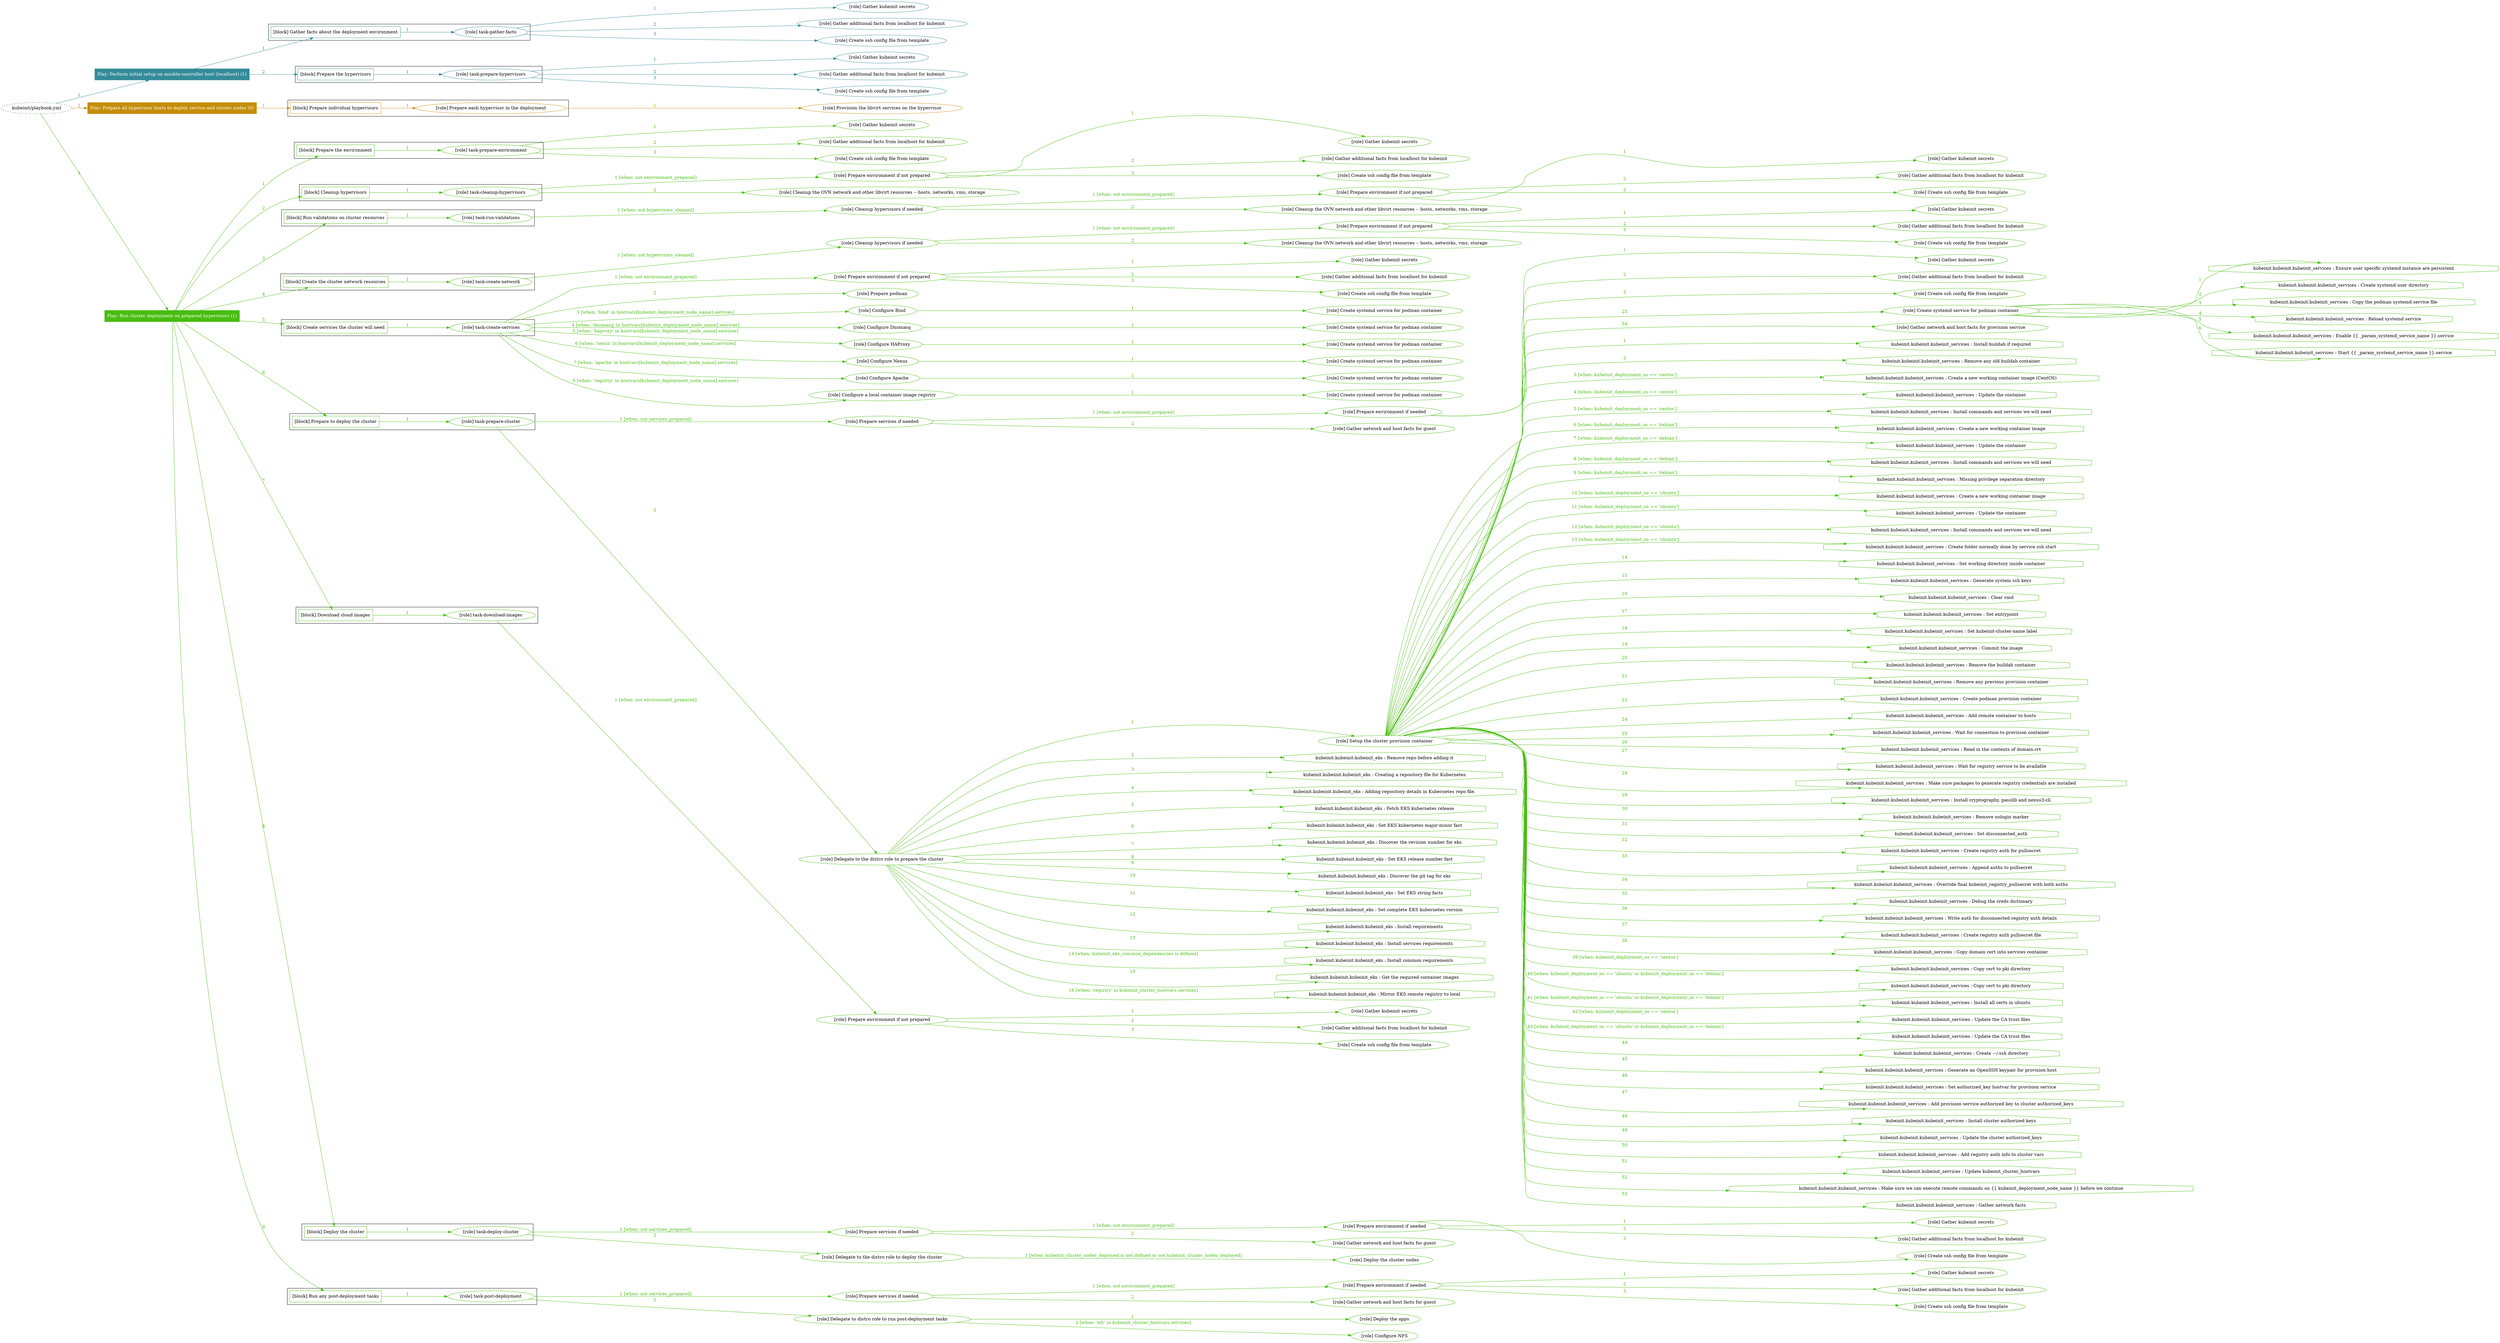 digraph {
	graph [concentrate=true ordering=in rankdir=LR ratio=fill]
	edge [esep=5 sep=10]
	"kubeinit/playbook.yml" [URL="/home/runner/work/kubeinit/kubeinit/kubeinit/playbook.yml" id=playbook_2b22cf1d style=dotted]
	play_643ee5b4 [label="Play: Perform initial setup on ansible-controller host (localhost) (1)" URL="/home/runner/work/kubeinit/kubeinit/kubeinit/playbook.yml" color="#348b98" fontcolor="#ffffff" id=play_643ee5b4 shape=box style=filled tooltip=localhost]
	"kubeinit/playbook.yml" -> play_643ee5b4 [label="1 " color="#348b98" fontcolor="#348b98" id=edge_8f2f3568 labeltooltip="1 " tooltip="1 "]
	subgraph "Gather kubeinit secrets" {
		role_b9059285 [label="[role] Gather kubeinit secrets" URL="/home/runner/.ansible/collections/ansible_collections/kubeinit/kubeinit/roles/kubeinit_prepare/tasks/gather_kubeinit_facts.yml" color="#348b98" id=role_b9059285 tooltip="Gather kubeinit secrets"]
	}
	subgraph "Gather additional facts from localhost for kubeinit" {
		role_a0e24d78 [label="[role] Gather additional facts from localhost for kubeinit" URL="/home/runner/.ansible/collections/ansible_collections/kubeinit/kubeinit/roles/kubeinit_prepare/tasks/gather_kubeinit_facts.yml" color="#348b98" id=role_a0e24d78 tooltip="Gather additional facts from localhost for kubeinit"]
	}
	subgraph "Create ssh config file from template" {
		role_b9970153 [label="[role] Create ssh config file from template" URL="/home/runner/.ansible/collections/ansible_collections/kubeinit/kubeinit/roles/kubeinit_prepare/tasks/gather_kubeinit_facts.yml" color="#348b98" id=role_b9970153 tooltip="Create ssh config file from template"]
	}
	subgraph "task-gather-facts" {
		role_9863a427 [label="[role] task-gather-facts" URL="/home/runner/work/kubeinit/kubeinit/kubeinit/playbook.yml" color="#348b98" id=role_9863a427 tooltip="task-gather-facts"]
		role_9863a427 -> role_b9059285 [label="1 " color="#348b98" fontcolor="#348b98" id=edge_bf2d4d3c labeltooltip="1 " tooltip="1 "]
		role_9863a427 -> role_a0e24d78 [label="2 " color="#348b98" fontcolor="#348b98" id=edge_7f67985d labeltooltip="2 " tooltip="2 "]
		role_9863a427 -> role_b9970153 [label="3 " color="#348b98" fontcolor="#348b98" id=edge_b78aeb10 labeltooltip="3 " tooltip="3 "]
	}
	subgraph "Gather kubeinit secrets" {
		role_48cf7795 [label="[role] Gather kubeinit secrets" URL="/home/runner/.ansible/collections/ansible_collections/kubeinit/kubeinit/roles/kubeinit_prepare/tasks/gather_kubeinit_facts.yml" color="#348b98" id=role_48cf7795 tooltip="Gather kubeinit secrets"]
	}
	subgraph "Gather additional facts from localhost for kubeinit" {
		role_c88585c5 [label="[role] Gather additional facts from localhost for kubeinit" URL="/home/runner/.ansible/collections/ansible_collections/kubeinit/kubeinit/roles/kubeinit_prepare/tasks/gather_kubeinit_facts.yml" color="#348b98" id=role_c88585c5 tooltip="Gather additional facts from localhost for kubeinit"]
	}
	subgraph "Create ssh config file from template" {
		role_ead64cab [label="[role] Create ssh config file from template" URL="/home/runner/.ansible/collections/ansible_collections/kubeinit/kubeinit/roles/kubeinit_prepare/tasks/gather_kubeinit_facts.yml" color="#348b98" id=role_ead64cab tooltip="Create ssh config file from template"]
	}
	subgraph "task-prepare-hypervisors" {
		role_191ed9d4 [label="[role] task-prepare-hypervisors" URL="/home/runner/work/kubeinit/kubeinit/kubeinit/playbook.yml" color="#348b98" id=role_191ed9d4 tooltip="task-prepare-hypervisors"]
		role_191ed9d4 -> role_48cf7795 [label="1 " color="#348b98" fontcolor="#348b98" id=edge_3e9fd00c labeltooltip="1 " tooltip="1 "]
		role_191ed9d4 -> role_c88585c5 [label="2 " color="#348b98" fontcolor="#348b98" id=edge_2728d8ee labeltooltip="2 " tooltip="2 "]
		role_191ed9d4 -> role_ead64cab [label="3 " color="#348b98" fontcolor="#348b98" id=edge_0d47e894 labeltooltip="3 " tooltip="3 "]
	}
	subgraph "Play: Perform initial setup on ansible-controller host (localhost) (1)" {
		play_643ee5b4 -> block_152f35e5 [label=1 color="#348b98" fontcolor="#348b98" id=edge_3eed8e73 labeltooltip=1 tooltip=1]
		subgraph cluster_block_152f35e5 {
			block_152f35e5 [label="[block] Gather facts about the deployment environment" URL="/home/runner/work/kubeinit/kubeinit/kubeinit/playbook.yml" color="#348b98" id=block_152f35e5 labeltooltip="Gather facts about the deployment environment" shape=box tooltip="Gather facts about the deployment environment"]
			block_152f35e5 -> role_9863a427 [label="1 " color="#348b98" fontcolor="#348b98" id=edge_edca87a6 labeltooltip="1 " tooltip="1 "]
		}
		play_643ee5b4 -> block_4515eff5 [label=2 color="#348b98" fontcolor="#348b98" id=edge_c183f743 labeltooltip=2 tooltip=2]
		subgraph cluster_block_4515eff5 {
			block_4515eff5 [label="[block] Prepare the hypervisors" URL="/home/runner/work/kubeinit/kubeinit/kubeinit/playbook.yml" color="#348b98" id=block_4515eff5 labeltooltip="Prepare the hypervisors" shape=box tooltip="Prepare the hypervisors"]
			block_4515eff5 -> role_191ed9d4 [label="1 " color="#348b98" fontcolor="#348b98" id=edge_f1f8d6b0 labeltooltip="1 " tooltip="1 "]
		}
	}
	play_ab08fbaf [label="Play: Prepare all hypervisor hosts to deploy service and cluster nodes (0)" URL="/home/runner/work/kubeinit/kubeinit/kubeinit/playbook.yml" color="#c58d07" fontcolor="#ffffff" id=play_ab08fbaf shape=box style=filled tooltip="Play: Prepare all hypervisor hosts to deploy service and cluster nodes (0)"]
	"kubeinit/playbook.yml" -> play_ab08fbaf [label="2 " color="#c58d07" fontcolor="#c58d07" id=edge_1a78fbbe labeltooltip="2 " tooltip="2 "]
	subgraph "Provision the libvirt services on the hypervisor" {
		role_04c26060 [label="[role] Provision the libvirt services on the hypervisor" URL="/home/runner/.ansible/collections/ansible_collections/kubeinit/kubeinit/roles/kubeinit_prepare/tasks/prepare_hypervisor.yml" color="#c58d07" id=role_04c26060 tooltip="Provision the libvirt services on the hypervisor"]
	}
	subgraph "Prepare each hypervisor in the deployment" {
		role_8a2ddc02 [label="[role] Prepare each hypervisor in the deployment" URL="/home/runner/work/kubeinit/kubeinit/kubeinit/playbook.yml" color="#c58d07" id=role_8a2ddc02 tooltip="Prepare each hypervisor in the deployment"]
		role_8a2ddc02 -> role_04c26060 [label="1 " color="#c58d07" fontcolor="#c58d07" id=edge_3ad862e8 labeltooltip="1 " tooltip="1 "]
	}
	subgraph "Play: Prepare all hypervisor hosts to deploy service and cluster nodes (0)" {
		play_ab08fbaf -> block_ecff9d43 [label=1 color="#c58d07" fontcolor="#c58d07" id=edge_893f5056 labeltooltip=1 tooltip=1]
		subgraph cluster_block_ecff9d43 {
			block_ecff9d43 [label="[block] Prepare individual hypervisors" URL="/home/runner/work/kubeinit/kubeinit/kubeinit/playbook.yml" color="#c58d07" id=block_ecff9d43 labeltooltip="Prepare individual hypervisors" shape=box tooltip="Prepare individual hypervisors"]
			block_ecff9d43 -> role_8a2ddc02 [label="1 " color="#c58d07" fontcolor="#c58d07" id=edge_b71b01f0 labeltooltip="1 " tooltip="1 "]
		}
	}
	play_2a6b337d [label="Play: Run cluster deployment on prepared hypervisors (1)" URL="/home/runner/work/kubeinit/kubeinit/kubeinit/playbook.yml" color="#46bd0f" fontcolor="#ffffff" id=play_2a6b337d shape=box style=filled tooltip=localhost]
	"kubeinit/playbook.yml" -> play_2a6b337d [label="3 " color="#46bd0f" fontcolor="#46bd0f" id=edge_c7185132 labeltooltip="3 " tooltip="3 "]
	subgraph "Gather kubeinit secrets" {
		role_a2adb1ac [label="[role] Gather kubeinit secrets" URL="/home/runner/.ansible/collections/ansible_collections/kubeinit/kubeinit/roles/kubeinit_prepare/tasks/gather_kubeinit_facts.yml" color="#46bd0f" id=role_a2adb1ac tooltip="Gather kubeinit secrets"]
	}
	subgraph "Gather additional facts from localhost for kubeinit" {
		role_a18f8a21 [label="[role] Gather additional facts from localhost for kubeinit" URL="/home/runner/.ansible/collections/ansible_collections/kubeinit/kubeinit/roles/kubeinit_prepare/tasks/gather_kubeinit_facts.yml" color="#46bd0f" id=role_a18f8a21 tooltip="Gather additional facts from localhost for kubeinit"]
	}
	subgraph "Create ssh config file from template" {
		role_19bbd4a2 [label="[role] Create ssh config file from template" URL="/home/runner/.ansible/collections/ansible_collections/kubeinit/kubeinit/roles/kubeinit_prepare/tasks/gather_kubeinit_facts.yml" color="#46bd0f" id=role_19bbd4a2 tooltip="Create ssh config file from template"]
	}
	subgraph "task-prepare-environment" {
		role_d55b20f4 [label="[role] task-prepare-environment" URL="/home/runner/work/kubeinit/kubeinit/kubeinit/playbook.yml" color="#46bd0f" id=role_d55b20f4 tooltip="task-prepare-environment"]
		role_d55b20f4 -> role_a2adb1ac [label="1 " color="#46bd0f" fontcolor="#46bd0f" id=edge_c02bfc17 labeltooltip="1 " tooltip="1 "]
		role_d55b20f4 -> role_a18f8a21 [label="2 " color="#46bd0f" fontcolor="#46bd0f" id=edge_adc0a62d labeltooltip="2 " tooltip="2 "]
		role_d55b20f4 -> role_19bbd4a2 [label="3 " color="#46bd0f" fontcolor="#46bd0f" id=edge_17dec925 labeltooltip="3 " tooltip="3 "]
	}
	subgraph "Gather kubeinit secrets" {
		role_4d9c12c1 [label="[role] Gather kubeinit secrets" URL="/home/runner/.ansible/collections/ansible_collections/kubeinit/kubeinit/roles/kubeinit_prepare/tasks/gather_kubeinit_facts.yml" color="#46bd0f" id=role_4d9c12c1 tooltip="Gather kubeinit secrets"]
	}
	subgraph "Gather additional facts from localhost for kubeinit" {
		role_1fa5049b [label="[role] Gather additional facts from localhost for kubeinit" URL="/home/runner/.ansible/collections/ansible_collections/kubeinit/kubeinit/roles/kubeinit_prepare/tasks/gather_kubeinit_facts.yml" color="#46bd0f" id=role_1fa5049b tooltip="Gather additional facts from localhost for kubeinit"]
	}
	subgraph "Create ssh config file from template" {
		role_f78af8e0 [label="[role] Create ssh config file from template" URL="/home/runner/.ansible/collections/ansible_collections/kubeinit/kubeinit/roles/kubeinit_prepare/tasks/gather_kubeinit_facts.yml" color="#46bd0f" id=role_f78af8e0 tooltip="Create ssh config file from template"]
	}
	subgraph "Prepare environment if not prepared" {
		role_1afdb5a9 [label="[role] Prepare environment if not prepared" URL="/home/runner/.ansible/collections/ansible_collections/kubeinit/kubeinit/roles/kubeinit_prepare/tasks/cleanup_hypervisors.yml" color="#46bd0f" id=role_1afdb5a9 tooltip="Prepare environment if not prepared"]
		role_1afdb5a9 -> role_4d9c12c1 [label="1 " color="#46bd0f" fontcolor="#46bd0f" id=edge_e5a50ec7 labeltooltip="1 " tooltip="1 "]
		role_1afdb5a9 -> role_1fa5049b [label="2 " color="#46bd0f" fontcolor="#46bd0f" id=edge_5e914601 labeltooltip="2 " tooltip="2 "]
		role_1afdb5a9 -> role_f78af8e0 [label="3 " color="#46bd0f" fontcolor="#46bd0f" id=edge_f212c2da labeltooltip="3 " tooltip="3 "]
	}
	subgraph "Cleanup the OVN network and other libvirt resources -- hosts, networks, vms, storage" {
		role_e4084237 [label="[role] Cleanup the OVN network and other libvirt resources -- hosts, networks, vms, storage" URL="/home/runner/.ansible/collections/ansible_collections/kubeinit/kubeinit/roles/kubeinit_prepare/tasks/cleanup_hypervisors.yml" color="#46bd0f" id=role_e4084237 tooltip="Cleanup the OVN network and other libvirt resources -- hosts, networks, vms, storage"]
	}
	subgraph "task-cleanup-hypervisors" {
		role_8c08a86e [label="[role] task-cleanup-hypervisors" URL="/home/runner/work/kubeinit/kubeinit/kubeinit/playbook.yml" color="#46bd0f" id=role_8c08a86e tooltip="task-cleanup-hypervisors"]
		role_8c08a86e -> role_1afdb5a9 [label="1 [when: not environment_prepared]" color="#46bd0f" fontcolor="#46bd0f" id=edge_a7ff1480 labeltooltip="1 [when: not environment_prepared]" tooltip="1 [when: not environment_prepared]"]
		role_8c08a86e -> role_e4084237 [label="2 " color="#46bd0f" fontcolor="#46bd0f" id=edge_7a58eb43 labeltooltip="2 " tooltip="2 "]
	}
	subgraph "Gather kubeinit secrets" {
		role_56661ca9 [label="[role] Gather kubeinit secrets" URL="/home/runner/.ansible/collections/ansible_collections/kubeinit/kubeinit/roles/kubeinit_prepare/tasks/gather_kubeinit_facts.yml" color="#46bd0f" id=role_56661ca9 tooltip="Gather kubeinit secrets"]
	}
	subgraph "Gather additional facts from localhost for kubeinit" {
		role_061ae9de [label="[role] Gather additional facts from localhost for kubeinit" URL="/home/runner/.ansible/collections/ansible_collections/kubeinit/kubeinit/roles/kubeinit_prepare/tasks/gather_kubeinit_facts.yml" color="#46bd0f" id=role_061ae9de tooltip="Gather additional facts from localhost for kubeinit"]
	}
	subgraph "Create ssh config file from template" {
		role_692c87d2 [label="[role] Create ssh config file from template" URL="/home/runner/.ansible/collections/ansible_collections/kubeinit/kubeinit/roles/kubeinit_prepare/tasks/gather_kubeinit_facts.yml" color="#46bd0f" id=role_692c87d2 tooltip="Create ssh config file from template"]
	}
	subgraph "Prepare environment if not prepared" {
		role_73143e98 [label="[role] Prepare environment if not prepared" URL="/home/runner/.ansible/collections/ansible_collections/kubeinit/kubeinit/roles/kubeinit_prepare/tasks/cleanup_hypervisors.yml" color="#46bd0f" id=role_73143e98 tooltip="Prepare environment if not prepared"]
		role_73143e98 -> role_56661ca9 [label="1 " color="#46bd0f" fontcolor="#46bd0f" id=edge_d15fc0bb labeltooltip="1 " tooltip="1 "]
		role_73143e98 -> role_061ae9de [label="2 " color="#46bd0f" fontcolor="#46bd0f" id=edge_cb6a2747 labeltooltip="2 " tooltip="2 "]
		role_73143e98 -> role_692c87d2 [label="3 " color="#46bd0f" fontcolor="#46bd0f" id=edge_94f1c790 labeltooltip="3 " tooltip="3 "]
	}
	subgraph "Cleanup the OVN network and other libvirt resources -- hosts, networks, vms, storage" {
		role_f6774dd8 [label="[role] Cleanup the OVN network and other libvirt resources -- hosts, networks, vms, storage" URL="/home/runner/.ansible/collections/ansible_collections/kubeinit/kubeinit/roles/kubeinit_prepare/tasks/cleanup_hypervisors.yml" color="#46bd0f" id=role_f6774dd8 tooltip="Cleanup the OVN network and other libvirt resources -- hosts, networks, vms, storage"]
	}
	subgraph "Cleanup hypervisors if needed" {
		role_41b5ce16 [label="[role] Cleanup hypervisors if needed" URL="/home/runner/.ansible/collections/ansible_collections/kubeinit/kubeinit/roles/kubeinit_validations/tasks/main.yml" color="#46bd0f" id=role_41b5ce16 tooltip="Cleanup hypervisors if needed"]
		role_41b5ce16 -> role_73143e98 [label="1 [when: not environment_prepared]" color="#46bd0f" fontcolor="#46bd0f" id=edge_356d6e95 labeltooltip="1 [when: not environment_prepared]" tooltip="1 [when: not environment_prepared]"]
		role_41b5ce16 -> role_f6774dd8 [label="2 " color="#46bd0f" fontcolor="#46bd0f" id=edge_2acef948 labeltooltip="2 " tooltip="2 "]
	}
	subgraph "task-run-validations" {
		role_03754259 [label="[role] task-run-validations" URL="/home/runner/work/kubeinit/kubeinit/kubeinit/playbook.yml" color="#46bd0f" id=role_03754259 tooltip="task-run-validations"]
		role_03754259 -> role_41b5ce16 [label="1 [when: not hypervisors_cleaned]" color="#46bd0f" fontcolor="#46bd0f" id=edge_d400b2df labeltooltip="1 [when: not hypervisors_cleaned]" tooltip="1 [when: not hypervisors_cleaned]"]
	}
	subgraph "Gather kubeinit secrets" {
		role_76037691 [label="[role] Gather kubeinit secrets" URL="/home/runner/.ansible/collections/ansible_collections/kubeinit/kubeinit/roles/kubeinit_prepare/tasks/gather_kubeinit_facts.yml" color="#46bd0f" id=role_76037691 tooltip="Gather kubeinit secrets"]
	}
	subgraph "Gather additional facts from localhost for kubeinit" {
		role_f18c0ec2 [label="[role] Gather additional facts from localhost for kubeinit" URL="/home/runner/.ansible/collections/ansible_collections/kubeinit/kubeinit/roles/kubeinit_prepare/tasks/gather_kubeinit_facts.yml" color="#46bd0f" id=role_f18c0ec2 tooltip="Gather additional facts from localhost for kubeinit"]
	}
	subgraph "Create ssh config file from template" {
		role_a2058bd2 [label="[role] Create ssh config file from template" URL="/home/runner/.ansible/collections/ansible_collections/kubeinit/kubeinit/roles/kubeinit_prepare/tasks/gather_kubeinit_facts.yml" color="#46bd0f" id=role_a2058bd2 tooltip="Create ssh config file from template"]
	}
	subgraph "Prepare environment if not prepared" {
		role_baa7196f [label="[role] Prepare environment if not prepared" URL="/home/runner/.ansible/collections/ansible_collections/kubeinit/kubeinit/roles/kubeinit_prepare/tasks/cleanup_hypervisors.yml" color="#46bd0f" id=role_baa7196f tooltip="Prepare environment if not prepared"]
		role_baa7196f -> role_76037691 [label="1 " color="#46bd0f" fontcolor="#46bd0f" id=edge_3519e07a labeltooltip="1 " tooltip="1 "]
		role_baa7196f -> role_f18c0ec2 [label="2 " color="#46bd0f" fontcolor="#46bd0f" id=edge_2dd3eb07 labeltooltip="2 " tooltip="2 "]
		role_baa7196f -> role_a2058bd2 [label="3 " color="#46bd0f" fontcolor="#46bd0f" id=edge_e59a4ba9 labeltooltip="3 " tooltip="3 "]
	}
	subgraph "Cleanup the OVN network and other libvirt resources -- hosts, networks, vms, storage" {
		role_2d6afbc1 [label="[role] Cleanup the OVN network and other libvirt resources -- hosts, networks, vms, storage" URL="/home/runner/.ansible/collections/ansible_collections/kubeinit/kubeinit/roles/kubeinit_prepare/tasks/cleanup_hypervisors.yml" color="#46bd0f" id=role_2d6afbc1 tooltip="Cleanup the OVN network and other libvirt resources -- hosts, networks, vms, storage"]
	}
	subgraph "Cleanup hypervisors if needed" {
		role_5cb454fb [label="[role] Cleanup hypervisors if needed" URL="/home/runner/.ansible/collections/ansible_collections/kubeinit/kubeinit/roles/kubeinit_libvirt/tasks/create_network.yml" color="#46bd0f" id=role_5cb454fb tooltip="Cleanup hypervisors if needed"]
		role_5cb454fb -> role_baa7196f [label="1 [when: not environment_prepared]" color="#46bd0f" fontcolor="#46bd0f" id=edge_ceec0bdc labeltooltip="1 [when: not environment_prepared]" tooltip="1 [when: not environment_prepared]"]
		role_5cb454fb -> role_2d6afbc1 [label="2 " color="#46bd0f" fontcolor="#46bd0f" id=edge_966ba76a labeltooltip="2 " tooltip="2 "]
	}
	subgraph "task-create-network" {
		role_42dbd4a5 [label="[role] task-create-network" URL="/home/runner/work/kubeinit/kubeinit/kubeinit/playbook.yml" color="#46bd0f" id=role_42dbd4a5 tooltip="task-create-network"]
		role_42dbd4a5 -> role_5cb454fb [label="1 [when: not hypervisors_cleaned]" color="#46bd0f" fontcolor="#46bd0f" id=edge_016ec556 labeltooltip="1 [when: not hypervisors_cleaned]" tooltip="1 [when: not hypervisors_cleaned]"]
	}
	subgraph "Gather kubeinit secrets" {
		role_ab6cd5c2 [label="[role] Gather kubeinit secrets" URL="/home/runner/.ansible/collections/ansible_collections/kubeinit/kubeinit/roles/kubeinit_prepare/tasks/gather_kubeinit_facts.yml" color="#46bd0f" id=role_ab6cd5c2 tooltip="Gather kubeinit secrets"]
	}
	subgraph "Gather additional facts from localhost for kubeinit" {
		role_ecbb93b9 [label="[role] Gather additional facts from localhost for kubeinit" URL="/home/runner/.ansible/collections/ansible_collections/kubeinit/kubeinit/roles/kubeinit_prepare/tasks/gather_kubeinit_facts.yml" color="#46bd0f" id=role_ecbb93b9 tooltip="Gather additional facts from localhost for kubeinit"]
	}
	subgraph "Create ssh config file from template" {
		role_fb10646f [label="[role] Create ssh config file from template" URL="/home/runner/.ansible/collections/ansible_collections/kubeinit/kubeinit/roles/kubeinit_prepare/tasks/gather_kubeinit_facts.yml" color="#46bd0f" id=role_fb10646f tooltip="Create ssh config file from template"]
	}
	subgraph "Prepare environment if not prepared" {
		role_8178a43c [label="[role] Prepare environment if not prepared" URL="/home/runner/.ansible/collections/ansible_collections/kubeinit/kubeinit/roles/kubeinit_services/tasks/main.yml" color="#46bd0f" id=role_8178a43c tooltip="Prepare environment if not prepared"]
		role_8178a43c -> role_ab6cd5c2 [label="1 " color="#46bd0f" fontcolor="#46bd0f" id=edge_728cf747 labeltooltip="1 " tooltip="1 "]
		role_8178a43c -> role_ecbb93b9 [label="2 " color="#46bd0f" fontcolor="#46bd0f" id=edge_683087ba labeltooltip="2 " tooltip="2 "]
		role_8178a43c -> role_fb10646f [label="3 " color="#46bd0f" fontcolor="#46bd0f" id=edge_4131d6a0 labeltooltip="3 " tooltip="3 "]
	}
	subgraph "Prepare podman" {
		role_c0198080 [label="[role] Prepare podman" URL="/home/runner/.ansible/collections/ansible_collections/kubeinit/kubeinit/roles/kubeinit_services/tasks/00_create_service_pod.yml" color="#46bd0f" id=role_c0198080 tooltip="Prepare podman"]
	}
	subgraph "Create systemd service for podman container" {
		role_49bb6a6b [label="[role] Create systemd service for podman container" URL="/home/runner/.ansible/collections/ansible_collections/kubeinit/kubeinit/roles/kubeinit_bind/tasks/main.yml" color="#46bd0f" id=role_49bb6a6b tooltip="Create systemd service for podman container"]
	}
	subgraph "Configure Bind" {
		role_0e23da95 [label="[role] Configure Bind" URL="/home/runner/.ansible/collections/ansible_collections/kubeinit/kubeinit/roles/kubeinit_services/tasks/start_services_containers.yml" color="#46bd0f" id=role_0e23da95 tooltip="Configure Bind"]
		role_0e23da95 -> role_49bb6a6b [label="1 " color="#46bd0f" fontcolor="#46bd0f" id=edge_b2a8d94c labeltooltip="1 " tooltip="1 "]
	}
	subgraph "Create systemd service for podman container" {
		role_c70a147d [label="[role] Create systemd service for podman container" URL="/home/runner/.ansible/collections/ansible_collections/kubeinit/kubeinit/roles/kubeinit_dnsmasq/tasks/main.yml" color="#46bd0f" id=role_c70a147d tooltip="Create systemd service for podman container"]
	}
	subgraph "Configure Dnsmasq" {
		role_0ab4bb9f [label="[role] Configure Dnsmasq" URL="/home/runner/.ansible/collections/ansible_collections/kubeinit/kubeinit/roles/kubeinit_services/tasks/start_services_containers.yml" color="#46bd0f" id=role_0ab4bb9f tooltip="Configure Dnsmasq"]
		role_0ab4bb9f -> role_c70a147d [label="1 " color="#46bd0f" fontcolor="#46bd0f" id=edge_8ffe257c labeltooltip="1 " tooltip="1 "]
	}
	subgraph "Create systemd service for podman container" {
		role_df879d62 [label="[role] Create systemd service for podman container" URL="/home/runner/.ansible/collections/ansible_collections/kubeinit/kubeinit/roles/kubeinit_haproxy/tasks/main.yml" color="#46bd0f" id=role_df879d62 tooltip="Create systemd service for podman container"]
	}
	subgraph "Configure HAProxy" {
		role_f9cf4521 [label="[role] Configure HAProxy" URL="/home/runner/.ansible/collections/ansible_collections/kubeinit/kubeinit/roles/kubeinit_services/tasks/start_services_containers.yml" color="#46bd0f" id=role_f9cf4521 tooltip="Configure HAProxy"]
		role_f9cf4521 -> role_df879d62 [label="1 " color="#46bd0f" fontcolor="#46bd0f" id=edge_e2514d89 labeltooltip="1 " tooltip="1 "]
	}
	subgraph "Create systemd service for podman container" {
		role_a7272ac3 [label="[role] Create systemd service for podman container" URL="/home/runner/.ansible/collections/ansible_collections/kubeinit/kubeinit/roles/kubeinit_nexus/tasks/main.yml" color="#46bd0f" id=role_a7272ac3 tooltip="Create systemd service for podman container"]
	}
	subgraph "Configure Nexus" {
		role_d92968fe [label="[role] Configure Nexus" URL="/home/runner/.ansible/collections/ansible_collections/kubeinit/kubeinit/roles/kubeinit_services/tasks/start_services_containers.yml" color="#46bd0f" id=role_d92968fe tooltip="Configure Nexus"]
		role_d92968fe -> role_a7272ac3 [label="1 " color="#46bd0f" fontcolor="#46bd0f" id=edge_1fdae2c3 labeltooltip="1 " tooltip="1 "]
	}
	subgraph "Create systemd service for podman container" {
		role_a0b83dde [label="[role] Create systemd service for podman container" URL="/home/runner/.ansible/collections/ansible_collections/kubeinit/kubeinit/roles/kubeinit_apache/tasks/main.yml" color="#46bd0f" id=role_a0b83dde tooltip="Create systemd service for podman container"]
	}
	subgraph "Configure Apache" {
		role_37c6f722 [label="[role] Configure Apache" URL="/home/runner/.ansible/collections/ansible_collections/kubeinit/kubeinit/roles/kubeinit_services/tasks/start_services_containers.yml" color="#46bd0f" id=role_37c6f722 tooltip="Configure Apache"]
		role_37c6f722 -> role_a0b83dde [label="1 " color="#46bd0f" fontcolor="#46bd0f" id=edge_49fb7e99 labeltooltip="1 " tooltip="1 "]
	}
	subgraph "Create systemd service for podman container" {
		role_7ace83cc [label="[role] Create systemd service for podman container" URL="/home/runner/.ansible/collections/ansible_collections/kubeinit/kubeinit/roles/kubeinit_registry/tasks/main.yml" color="#46bd0f" id=role_7ace83cc tooltip="Create systemd service for podman container"]
	}
	subgraph "Configure a local container image registry" {
		role_cacb2e4a [label="[role] Configure a local container image registry" URL="/home/runner/.ansible/collections/ansible_collections/kubeinit/kubeinit/roles/kubeinit_services/tasks/start_services_containers.yml" color="#46bd0f" id=role_cacb2e4a tooltip="Configure a local container image registry"]
		role_cacb2e4a -> role_7ace83cc [label="1 " color="#46bd0f" fontcolor="#46bd0f" id=edge_46327960 labeltooltip="1 " tooltip="1 "]
	}
	subgraph "task-create-services" {
		role_e57aa889 [label="[role] task-create-services" URL="/home/runner/work/kubeinit/kubeinit/kubeinit/playbook.yml" color="#46bd0f" id=role_e57aa889 tooltip="task-create-services"]
		role_e57aa889 -> role_8178a43c [label="1 [when: not environment_prepared]" color="#46bd0f" fontcolor="#46bd0f" id=edge_96669e62 labeltooltip="1 [when: not environment_prepared]" tooltip="1 [when: not environment_prepared]"]
		role_e57aa889 -> role_c0198080 [label="2 " color="#46bd0f" fontcolor="#46bd0f" id=edge_0f1c8308 labeltooltip="2 " tooltip="2 "]
		role_e57aa889 -> role_0e23da95 [label="3 [when: 'bind' in hostvars[kubeinit_deployment_node_name].services]" color="#46bd0f" fontcolor="#46bd0f" id=edge_06814b90 labeltooltip="3 [when: 'bind' in hostvars[kubeinit_deployment_node_name].services]" tooltip="3 [when: 'bind' in hostvars[kubeinit_deployment_node_name].services]"]
		role_e57aa889 -> role_0ab4bb9f [label="4 [when: 'dnsmasq' in hostvars[kubeinit_deployment_node_name].services]" color="#46bd0f" fontcolor="#46bd0f" id=edge_078705fe labeltooltip="4 [when: 'dnsmasq' in hostvars[kubeinit_deployment_node_name].services]" tooltip="4 [when: 'dnsmasq' in hostvars[kubeinit_deployment_node_name].services]"]
		role_e57aa889 -> role_f9cf4521 [label="5 [when: 'haproxy' in hostvars[kubeinit_deployment_node_name].services]" color="#46bd0f" fontcolor="#46bd0f" id=edge_6cc03785 labeltooltip="5 [when: 'haproxy' in hostvars[kubeinit_deployment_node_name].services]" tooltip="5 [when: 'haproxy' in hostvars[kubeinit_deployment_node_name].services]"]
		role_e57aa889 -> role_d92968fe [label="6 [when: 'nexus' in hostvars[kubeinit_deployment_node_name].services]" color="#46bd0f" fontcolor="#46bd0f" id=edge_9d99f974 labeltooltip="6 [when: 'nexus' in hostvars[kubeinit_deployment_node_name].services]" tooltip="6 [when: 'nexus' in hostvars[kubeinit_deployment_node_name].services]"]
		role_e57aa889 -> role_37c6f722 [label="7 [when: 'apache' in hostvars[kubeinit_deployment_node_name].services]" color="#46bd0f" fontcolor="#46bd0f" id=edge_5b785aff labeltooltip="7 [when: 'apache' in hostvars[kubeinit_deployment_node_name].services]" tooltip="7 [when: 'apache' in hostvars[kubeinit_deployment_node_name].services]"]
		role_e57aa889 -> role_cacb2e4a [label="8 [when: 'registry' in hostvars[kubeinit_deployment_node_name].services]" color="#46bd0f" fontcolor="#46bd0f" id=edge_372e09f1 labeltooltip="8 [when: 'registry' in hostvars[kubeinit_deployment_node_name].services]" tooltip="8 [when: 'registry' in hostvars[kubeinit_deployment_node_name].services]"]
	}
	subgraph "Gather kubeinit secrets" {
		role_208dbb92 [label="[role] Gather kubeinit secrets" URL="/home/runner/.ansible/collections/ansible_collections/kubeinit/kubeinit/roles/kubeinit_prepare/tasks/gather_kubeinit_facts.yml" color="#46bd0f" id=role_208dbb92 tooltip="Gather kubeinit secrets"]
	}
	subgraph "Gather additional facts from localhost for kubeinit" {
		role_bcfe3ff8 [label="[role] Gather additional facts from localhost for kubeinit" URL="/home/runner/.ansible/collections/ansible_collections/kubeinit/kubeinit/roles/kubeinit_prepare/tasks/gather_kubeinit_facts.yml" color="#46bd0f" id=role_bcfe3ff8 tooltip="Gather additional facts from localhost for kubeinit"]
	}
	subgraph "Create ssh config file from template" {
		role_b41f4b63 [label="[role] Create ssh config file from template" URL="/home/runner/.ansible/collections/ansible_collections/kubeinit/kubeinit/roles/kubeinit_prepare/tasks/gather_kubeinit_facts.yml" color="#46bd0f" id=role_b41f4b63 tooltip="Create ssh config file from template"]
	}
	subgraph "Prepare environment if needed" {
		role_661967fb [label="[role] Prepare environment if needed" URL="/home/runner/.ansible/collections/ansible_collections/kubeinit/kubeinit/roles/kubeinit_services/tasks/prepare_services.yml" color="#46bd0f" id=role_661967fb tooltip="Prepare environment if needed"]
		role_661967fb -> role_208dbb92 [label="1 " color="#46bd0f" fontcolor="#46bd0f" id=edge_cef8faf1 labeltooltip="1 " tooltip="1 "]
		role_661967fb -> role_bcfe3ff8 [label="2 " color="#46bd0f" fontcolor="#46bd0f" id=edge_03394d73 labeltooltip="2 " tooltip="2 "]
		role_661967fb -> role_b41f4b63 [label="3 " color="#46bd0f" fontcolor="#46bd0f" id=edge_3b63fad5 labeltooltip="3 " tooltip="3 "]
	}
	subgraph "Gather network and host facts for guest" {
		role_2c4b2c0f [label="[role] Gather network and host facts for guest" URL="/home/runner/.ansible/collections/ansible_collections/kubeinit/kubeinit/roles/kubeinit_services/tasks/prepare_services.yml" color="#46bd0f" id=role_2c4b2c0f tooltip="Gather network and host facts for guest"]
	}
	subgraph "Prepare services if needed" {
		role_c11d94aa [label="[role] Prepare services if needed" URL="/home/runner/.ansible/collections/ansible_collections/kubeinit/kubeinit/roles/kubeinit_prepare/tasks/prepare_cluster.yml" color="#46bd0f" id=role_c11d94aa tooltip="Prepare services if needed"]
		role_c11d94aa -> role_661967fb [label="1 [when: not environment_prepared]" color="#46bd0f" fontcolor="#46bd0f" id=edge_56eb9276 labeltooltip="1 [when: not environment_prepared]" tooltip="1 [when: not environment_prepared]"]
		role_c11d94aa -> role_2c4b2c0f [label="2 " color="#46bd0f" fontcolor="#46bd0f" id=edge_e9062256 labeltooltip="2 " tooltip="2 "]
	}
	subgraph "Create systemd service for podman container" {
		role_7a720807 [label="[role] Create systemd service for podman container" URL="/home/runner/.ansible/collections/ansible_collections/kubeinit/kubeinit/roles/kubeinit_services/tasks/create_provision_container.yml" color="#46bd0f" id=role_7a720807 tooltip="Create systemd service for podman container"]
		task_7a8acca1 [label="kubeinit.kubeinit.kubeinit_services : Ensure user specific systemd instance are persistent" URL="/home/runner/.ansible/collections/ansible_collections/kubeinit/kubeinit/roles/kubeinit_services/tasks/create_managed_service.yml" color="#46bd0f" id=task_7a8acca1 shape=octagon tooltip="kubeinit.kubeinit.kubeinit_services : Ensure user specific systemd instance are persistent"]
		role_7a720807 -> task_7a8acca1 [label="1 " color="#46bd0f" fontcolor="#46bd0f" id=edge_1afb51df labeltooltip="1 " tooltip="1 "]
		task_44f62dd7 [label="kubeinit.kubeinit.kubeinit_services : Create systemd user directory" URL="/home/runner/.ansible/collections/ansible_collections/kubeinit/kubeinit/roles/kubeinit_services/tasks/create_managed_service.yml" color="#46bd0f" id=task_44f62dd7 shape=octagon tooltip="kubeinit.kubeinit.kubeinit_services : Create systemd user directory"]
		role_7a720807 -> task_44f62dd7 [label="2 " color="#46bd0f" fontcolor="#46bd0f" id=edge_2de47a4a labeltooltip="2 " tooltip="2 "]
		task_56c93ea7 [label="kubeinit.kubeinit.kubeinit_services : Copy the podman systemd service file" URL="/home/runner/.ansible/collections/ansible_collections/kubeinit/kubeinit/roles/kubeinit_services/tasks/create_managed_service.yml" color="#46bd0f" id=task_56c93ea7 shape=octagon tooltip="kubeinit.kubeinit.kubeinit_services : Copy the podman systemd service file"]
		role_7a720807 -> task_56c93ea7 [label="3 " color="#46bd0f" fontcolor="#46bd0f" id=edge_82f5c202 labeltooltip="3 " tooltip="3 "]
		task_07201d36 [label="kubeinit.kubeinit.kubeinit_services : Reload systemd service" URL="/home/runner/.ansible/collections/ansible_collections/kubeinit/kubeinit/roles/kubeinit_services/tasks/create_managed_service.yml" color="#46bd0f" id=task_07201d36 shape=octagon tooltip="kubeinit.kubeinit.kubeinit_services : Reload systemd service"]
		role_7a720807 -> task_07201d36 [label="4 " color="#46bd0f" fontcolor="#46bd0f" id=edge_b4ca4769 labeltooltip="4 " tooltip="4 "]
		task_2a714320 [label="kubeinit.kubeinit.kubeinit_services : Enable {{ _param_systemd_service_name }}.service" URL="/home/runner/.ansible/collections/ansible_collections/kubeinit/kubeinit/roles/kubeinit_services/tasks/create_managed_service.yml" color="#46bd0f" id=task_2a714320 shape=octagon tooltip="kubeinit.kubeinit.kubeinit_services : Enable {{ _param_systemd_service_name }}.service"]
		role_7a720807 -> task_2a714320 [label="5 " color="#46bd0f" fontcolor="#46bd0f" id=edge_f5528a29 labeltooltip="5 " tooltip="5 "]
		task_4c915869 [label="kubeinit.kubeinit.kubeinit_services : Start {{ _param_systemd_service_name }}.service" URL="/home/runner/.ansible/collections/ansible_collections/kubeinit/kubeinit/roles/kubeinit_services/tasks/create_managed_service.yml" color="#46bd0f" id=task_4c915869 shape=octagon tooltip="kubeinit.kubeinit.kubeinit_services : Start {{ _param_systemd_service_name }}.service"]
		role_7a720807 -> task_4c915869 [label="6 " color="#46bd0f" fontcolor="#46bd0f" id=edge_cc67a5f9 labeltooltip="6 " tooltip="6 "]
	}
	subgraph "Gather network and host facts for provision service" {
		role_933b025f [label="[role] Gather network and host facts for provision service" URL="/home/runner/.ansible/collections/ansible_collections/kubeinit/kubeinit/roles/kubeinit_services/tasks/create_provision_container.yml" color="#46bd0f" id=role_933b025f tooltip="Gather network and host facts for provision service"]
	}
	subgraph "Setup the cluster provision container" {
		role_39e15ba7 [label="[role] Setup the cluster provision container" URL="/home/runner/.ansible/collections/ansible_collections/kubeinit/kubeinit/roles/kubeinit_eks/tasks/prepare_cluster.yml" color="#46bd0f" id=role_39e15ba7 tooltip="Setup the cluster provision container"]
		task_0f95da46 [label="kubeinit.kubeinit.kubeinit_services : Install buildah if required" URL="/home/runner/.ansible/collections/ansible_collections/kubeinit/kubeinit/roles/kubeinit_services/tasks/create_provision_container.yml" color="#46bd0f" id=task_0f95da46 shape=octagon tooltip="kubeinit.kubeinit.kubeinit_services : Install buildah if required"]
		role_39e15ba7 -> task_0f95da46 [label="1 " color="#46bd0f" fontcolor="#46bd0f" id=edge_abcd21f1 labeltooltip="1 " tooltip="1 "]
		task_d161aaf7 [label="kubeinit.kubeinit.kubeinit_services : Remove any old buildah container" URL="/home/runner/.ansible/collections/ansible_collections/kubeinit/kubeinit/roles/kubeinit_services/tasks/create_provision_container.yml" color="#46bd0f" id=task_d161aaf7 shape=octagon tooltip="kubeinit.kubeinit.kubeinit_services : Remove any old buildah container"]
		role_39e15ba7 -> task_d161aaf7 [label="2 " color="#46bd0f" fontcolor="#46bd0f" id=edge_36270a54 labeltooltip="2 " tooltip="2 "]
		task_0fcd6c11 [label="kubeinit.kubeinit.kubeinit_services : Create a new working container image (CentOS)" URL="/home/runner/.ansible/collections/ansible_collections/kubeinit/kubeinit/roles/kubeinit_services/tasks/create_provision_container.yml" color="#46bd0f" id=task_0fcd6c11 shape=octagon tooltip="kubeinit.kubeinit.kubeinit_services : Create a new working container image (CentOS)"]
		role_39e15ba7 -> task_0fcd6c11 [label="3 [when: kubeinit_deployment_os == 'centos']" color="#46bd0f" fontcolor="#46bd0f" id=edge_326a1019 labeltooltip="3 [when: kubeinit_deployment_os == 'centos']" tooltip="3 [when: kubeinit_deployment_os == 'centos']"]
		task_e874c6d3 [label="kubeinit.kubeinit.kubeinit_services : Update the container" URL="/home/runner/.ansible/collections/ansible_collections/kubeinit/kubeinit/roles/kubeinit_services/tasks/create_provision_container.yml" color="#46bd0f" id=task_e874c6d3 shape=octagon tooltip="kubeinit.kubeinit.kubeinit_services : Update the container"]
		role_39e15ba7 -> task_e874c6d3 [label="4 [when: kubeinit_deployment_os == 'centos']" color="#46bd0f" fontcolor="#46bd0f" id=edge_8636748d labeltooltip="4 [when: kubeinit_deployment_os == 'centos']" tooltip="4 [when: kubeinit_deployment_os == 'centos']"]
		task_4a7d593c [label="kubeinit.kubeinit.kubeinit_services : Install commands and services we will need" URL="/home/runner/.ansible/collections/ansible_collections/kubeinit/kubeinit/roles/kubeinit_services/tasks/create_provision_container.yml" color="#46bd0f" id=task_4a7d593c shape=octagon tooltip="kubeinit.kubeinit.kubeinit_services : Install commands and services we will need"]
		role_39e15ba7 -> task_4a7d593c [label="5 [when: kubeinit_deployment_os == 'centos']" color="#46bd0f" fontcolor="#46bd0f" id=edge_8cf46d41 labeltooltip="5 [when: kubeinit_deployment_os == 'centos']" tooltip="5 [when: kubeinit_deployment_os == 'centos']"]
		task_61b6cc89 [label="kubeinit.kubeinit.kubeinit_services : Create a new working container image" URL="/home/runner/.ansible/collections/ansible_collections/kubeinit/kubeinit/roles/kubeinit_services/tasks/create_provision_container.yml" color="#46bd0f" id=task_61b6cc89 shape=octagon tooltip="kubeinit.kubeinit.kubeinit_services : Create a new working container image"]
		role_39e15ba7 -> task_61b6cc89 [label="6 [when: kubeinit_deployment_os == 'debian']" color="#46bd0f" fontcolor="#46bd0f" id=edge_c3c8e8a6 labeltooltip="6 [when: kubeinit_deployment_os == 'debian']" tooltip="6 [when: kubeinit_deployment_os == 'debian']"]
		task_73b4c339 [label="kubeinit.kubeinit.kubeinit_services : Update the container" URL="/home/runner/.ansible/collections/ansible_collections/kubeinit/kubeinit/roles/kubeinit_services/tasks/create_provision_container.yml" color="#46bd0f" id=task_73b4c339 shape=octagon tooltip="kubeinit.kubeinit.kubeinit_services : Update the container"]
		role_39e15ba7 -> task_73b4c339 [label="7 [when: kubeinit_deployment_os == 'debian']" color="#46bd0f" fontcolor="#46bd0f" id=edge_74ebf7c6 labeltooltip="7 [when: kubeinit_deployment_os == 'debian']" tooltip="7 [when: kubeinit_deployment_os == 'debian']"]
		task_7ca3386f [label="kubeinit.kubeinit.kubeinit_services : Install commands and services we will need" URL="/home/runner/.ansible/collections/ansible_collections/kubeinit/kubeinit/roles/kubeinit_services/tasks/create_provision_container.yml" color="#46bd0f" id=task_7ca3386f shape=octagon tooltip="kubeinit.kubeinit.kubeinit_services : Install commands and services we will need"]
		role_39e15ba7 -> task_7ca3386f [label="8 [when: kubeinit_deployment_os == 'debian']" color="#46bd0f" fontcolor="#46bd0f" id=edge_e8049833 labeltooltip="8 [when: kubeinit_deployment_os == 'debian']" tooltip="8 [when: kubeinit_deployment_os == 'debian']"]
		task_ab3aa3e1 [label="kubeinit.kubeinit.kubeinit_services : Missing privilege separation directory" URL="/home/runner/.ansible/collections/ansible_collections/kubeinit/kubeinit/roles/kubeinit_services/tasks/create_provision_container.yml" color="#46bd0f" id=task_ab3aa3e1 shape=octagon tooltip="kubeinit.kubeinit.kubeinit_services : Missing privilege separation directory"]
		role_39e15ba7 -> task_ab3aa3e1 [label="9 [when: kubeinit_deployment_os == 'debian']" color="#46bd0f" fontcolor="#46bd0f" id=edge_0f303910 labeltooltip="9 [when: kubeinit_deployment_os == 'debian']" tooltip="9 [when: kubeinit_deployment_os == 'debian']"]
		task_1d0458c3 [label="kubeinit.kubeinit.kubeinit_services : Create a new working container image" URL="/home/runner/.ansible/collections/ansible_collections/kubeinit/kubeinit/roles/kubeinit_services/tasks/create_provision_container.yml" color="#46bd0f" id=task_1d0458c3 shape=octagon tooltip="kubeinit.kubeinit.kubeinit_services : Create a new working container image"]
		role_39e15ba7 -> task_1d0458c3 [label="10 [when: kubeinit_deployment_os == 'ubuntu']" color="#46bd0f" fontcolor="#46bd0f" id=edge_1d4123c9 labeltooltip="10 [when: kubeinit_deployment_os == 'ubuntu']" tooltip="10 [when: kubeinit_deployment_os == 'ubuntu']"]
		task_a1162936 [label="kubeinit.kubeinit.kubeinit_services : Update the container" URL="/home/runner/.ansible/collections/ansible_collections/kubeinit/kubeinit/roles/kubeinit_services/tasks/create_provision_container.yml" color="#46bd0f" id=task_a1162936 shape=octagon tooltip="kubeinit.kubeinit.kubeinit_services : Update the container"]
		role_39e15ba7 -> task_a1162936 [label="11 [when: kubeinit_deployment_os == 'ubuntu']" color="#46bd0f" fontcolor="#46bd0f" id=edge_4cd1265a labeltooltip="11 [when: kubeinit_deployment_os == 'ubuntu']" tooltip="11 [when: kubeinit_deployment_os == 'ubuntu']"]
		task_9421668d [label="kubeinit.kubeinit.kubeinit_services : Install commands and services we will need" URL="/home/runner/.ansible/collections/ansible_collections/kubeinit/kubeinit/roles/kubeinit_services/tasks/create_provision_container.yml" color="#46bd0f" id=task_9421668d shape=octagon tooltip="kubeinit.kubeinit.kubeinit_services : Install commands and services we will need"]
		role_39e15ba7 -> task_9421668d [label="12 [when: kubeinit_deployment_os == 'ubuntu']" color="#46bd0f" fontcolor="#46bd0f" id=edge_e0ebdde0 labeltooltip="12 [when: kubeinit_deployment_os == 'ubuntu']" tooltip="12 [when: kubeinit_deployment_os == 'ubuntu']"]
		task_4a9287f4 [label="kubeinit.kubeinit.kubeinit_services : Create folder normally done by service ssh start" URL="/home/runner/.ansible/collections/ansible_collections/kubeinit/kubeinit/roles/kubeinit_services/tasks/create_provision_container.yml" color="#46bd0f" id=task_4a9287f4 shape=octagon tooltip="kubeinit.kubeinit.kubeinit_services : Create folder normally done by service ssh start"]
		role_39e15ba7 -> task_4a9287f4 [label="13 [when: kubeinit_deployment_os == 'ubuntu']" color="#46bd0f" fontcolor="#46bd0f" id=edge_d25364fd labeltooltip="13 [when: kubeinit_deployment_os == 'ubuntu']" tooltip="13 [when: kubeinit_deployment_os == 'ubuntu']"]
		task_b65c9e43 [label="kubeinit.kubeinit.kubeinit_services : Set working directory inside container" URL="/home/runner/.ansible/collections/ansible_collections/kubeinit/kubeinit/roles/kubeinit_services/tasks/create_provision_container.yml" color="#46bd0f" id=task_b65c9e43 shape=octagon tooltip="kubeinit.kubeinit.kubeinit_services : Set working directory inside container"]
		role_39e15ba7 -> task_b65c9e43 [label="14 " color="#46bd0f" fontcolor="#46bd0f" id=edge_32a59ea4 labeltooltip="14 " tooltip="14 "]
		task_28528d3b [label="kubeinit.kubeinit.kubeinit_services : Generate system ssh keys" URL="/home/runner/.ansible/collections/ansible_collections/kubeinit/kubeinit/roles/kubeinit_services/tasks/create_provision_container.yml" color="#46bd0f" id=task_28528d3b shape=octagon tooltip="kubeinit.kubeinit.kubeinit_services : Generate system ssh keys"]
		role_39e15ba7 -> task_28528d3b [label="15 " color="#46bd0f" fontcolor="#46bd0f" id=edge_5a276d61 labeltooltip="15 " tooltip="15 "]
		task_32ed084b [label="kubeinit.kubeinit.kubeinit_services : Clear cmd" URL="/home/runner/.ansible/collections/ansible_collections/kubeinit/kubeinit/roles/kubeinit_services/tasks/create_provision_container.yml" color="#46bd0f" id=task_32ed084b shape=octagon tooltip="kubeinit.kubeinit.kubeinit_services : Clear cmd"]
		role_39e15ba7 -> task_32ed084b [label="16 " color="#46bd0f" fontcolor="#46bd0f" id=edge_f4d77c6a labeltooltip="16 " tooltip="16 "]
		task_cad9da26 [label="kubeinit.kubeinit.kubeinit_services : Set entrypoint" URL="/home/runner/.ansible/collections/ansible_collections/kubeinit/kubeinit/roles/kubeinit_services/tasks/create_provision_container.yml" color="#46bd0f" id=task_cad9da26 shape=octagon tooltip="kubeinit.kubeinit.kubeinit_services : Set entrypoint"]
		role_39e15ba7 -> task_cad9da26 [label="17 " color="#46bd0f" fontcolor="#46bd0f" id=edge_70b370d4 labeltooltip="17 " tooltip="17 "]
		task_d90b41bd [label="kubeinit.kubeinit.kubeinit_services : Set kubeinit-cluster-name label" URL="/home/runner/.ansible/collections/ansible_collections/kubeinit/kubeinit/roles/kubeinit_services/tasks/create_provision_container.yml" color="#46bd0f" id=task_d90b41bd shape=octagon tooltip="kubeinit.kubeinit.kubeinit_services : Set kubeinit-cluster-name label"]
		role_39e15ba7 -> task_d90b41bd [label="18 " color="#46bd0f" fontcolor="#46bd0f" id=edge_40c95378 labeltooltip="18 " tooltip="18 "]
		task_8bce644a [label="kubeinit.kubeinit.kubeinit_services : Commit the image" URL="/home/runner/.ansible/collections/ansible_collections/kubeinit/kubeinit/roles/kubeinit_services/tasks/create_provision_container.yml" color="#46bd0f" id=task_8bce644a shape=octagon tooltip="kubeinit.kubeinit.kubeinit_services : Commit the image"]
		role_39e15ba7 -> task_8bce644a [label="19 " color="#46bd0f" fontcolor="#46bd0f" id=edge_b76d64d4 labeltooltip="19 " tooltip="19 "]
		task_d10638c6 [label="kubeinit.kubeinit.kubeinit_services : Remove the buildah container" URL="/home/runner/.ansible/collections/ansible_collections/kubeinit/kubeinit/roles/kubeinit_services/tasks/create_provision_container.yml" color="#46bd0f" id=task_d10638c6 shape=octagon tooltip="kubeinit.kubeinit.kubeinit_services : Remove the buildah container"]
		role_39e15ba7 -> task_d10638c6 [label="20 " color="#46bd0f" fontcolor="#46bd0f" id=edge_1fe64a78 labeltooltip="20 " tooltip="20 "]
		task_bc7d7105 [label="kubeinit.kubeinit.kubeinit_services : Remove any previous provision container" URL="/home/runner/.ansible/collections/ansible_collections/kubeinit/kubeinit/roles/kubeinit_services/tasks/create_provision_container.yml" color="#46bd0f" id=task_bc7d7105 shape=octagon tooltip="kubeinit.kubeinit.kubeinit_services : Remove any previous provision container"]
		role_39e15ba7 -> task_bc7d7105 [label="21 " color="#46bd0f" fontcolor="#46bd0f" id=edge_0fd25589 labeltooltip="21 " tooltip="21 "]
		task_cb082f26 [label="kubeinit.kubeinit.kubeinit_services : Create podman provision container" URL="/home/runner/.ansible/collections/ansible_collections/kubeinit/kubeinit/roles/kubeinit_services/tasks/create_provision_container.yml" color="#46bd0f" id=task_cb082f26 shape=octagon tooltip="kubeinit.kubeinit.kubeinit_services : Create podman provision container"]
		role_39e15ba7 -> task_cb082f26 [label="22 " color="#46bd0f" fontcolor="#46bd0f" id=edge_d74dadb9 labeltooltip="22 " tooltip="22 "]
		role_39e15ba7 -> role_7a720807 [label="23 " color="#46bd0f" fontcolor="#46bd0f" id=edge_73023911 labeltooltip="23 " tooltip="23 "]
		task_9f496a1d [label="kubeinit.kubeinit.kubeinit_services : Add remote container to hosts" URL="/home/runner/.ansible/collections/ansible_collections/kubeinit/kubeinit/roles/kubeinit_services/tasks/create_provision_container.yml" color="#46bd0f" id=task_9f496a1d shape=octagon tooltip="kubeinit.kubeinit.kubeinit_services : Add remote container to hosts"]
		role_39e15ba7 -> task_9f496a1d [label="24 " color="#46bd0f" fontcolor="#46bd0f" id=edge_f9281c41 labeltooltip="24 " tooltip="24 "]
		task_13b11076 [label="kubeinit.kubeinit.kubeinit_services : Wait for connection to provision container" URL="/home/runner/.ansible/collections/ansible_collections/kubeinit/kubeinit/roles/kubeinit_services/tasks/create_provision_container.yml" color="#46bd0f" id=task_13b11076 shape=octagon tooltip="kubeinit.kubeinit.kubeinit_services : Wait for connection to provision container"]
		role_39e15ba7 -> task_13b11076 [label="25 " color="#46bd0f" fontcolor="#46bd0f" id=edge_6a3c2795 labeltooltip="25 " tooltip="25 "]
		task_25197c18 [label="kubeinit.kubeinit.kubeinit_services : Read in the contents of domain.crt" URL="/home/runner/.ansible/collections/ansible_collections/kubeinit/kubeinit/roles/kubeinit_services/tasks/create_provision_container.yml" color="#46bd0f" id=task_25197c18 shape=octagon tooltip="kubeinit.kubeinit.kubeinit_services : Read in the contents of domain.crt"]
		role_39e15ba7 -> task_25197c18 [label="26 " color="#46bd0f" fontcolor="#46bd0f" id=edge_0aac74a7 labeltooltip="26 " tooltip="26 "]
		task_4ac8a1c8 [label="kubeinit.kubeinit.kubeinit_services : Wait for registry service to be available" URL="/home/runner/.ansible/collections/ansible_collections/kubeinit/kubeinit/roles/kubeinit_services/tasks/create_provision_container.yml" color="#46bd0f" id=task_4ac8a1c8 shape=octagon tooltip="kubeinit.kubeinit.kubeinit_services : Wait for registry service to be available"]
		role_39e15ba7 -> task_4ac8a1c8 [label="27 " color="#46bd0f" fontcolor="#46bd0f" id=edge_0048f5e6 labeltooltip="27 " tooltip="27 "]
		task_8e126820 [label="kubeinit.kubeinit.kubeinit_services : Make sure packages to generate registry credentials are installed" URL="/home/runner/.ansible/collections/ansible_collections/kubeinit/kubeinit/roles/kubeinit_services/tasks/create_provision_container.yml" color="#46bd0f" id=task_8e126820 shape=octagon tooltip="kubeinit.kubeinit.kubeinit_services : Make sure packages to generate registry credentials are installed"]
		role_39e15ba7 -> task_8e126820 [label="28 " color="#46bd0f" fontcolor="#46bd0f" id=edge_5108ca6f labeltooltip="28 " tooltip="28 "]
		task_4a103a2c [label="kubeinit.kubeinit.kubeinit_services : Install cryptography, passlib and nexus3-cli" URL="/home/runner/.ansible/collections/ansible_collections/kubeinit/kubeinit/roles/kubeinit_services/tasks/create_provision_container.yml" color="#46bd0f" id=task_4a103a2c shape=octagon tooltip="kubeinit.kubeinit.kubeinit_services : Install cryptography, passlib and nexus3-cli"]
		role_39e15ba7 -> task_4a103a2c [label="29 " color="#46bd0f" fontcolor="#46bd0f" id=edge_16044d86 labeltooltip="29 " tooltip="29 "]
		task_6422958d [label="kubeinit.kubeinit.kubeinit_services : Remove nologin marker" URL="/home/runner/.ansible/collections/ansible_collections/kubeinit/kubeinit/roles/kubeinit_services/tasks/create_provision_container.yml" color="#46bd0f" id=task_6422958d shape=octagon tooltip="kubeinit.kubeinit.kubeinit_services : Remove nologin marker"]
		role_39e15ba7 -> task_6422958d [label="30 " color="#46bd0f" fontcolor="#46bd0f" id=edge_a5b3d0f1 labeltooltip="30 " tooltip="30 "]
		task_466aeee3 [label="kubeinit.kubeinit.kubeinit_services : Set disconnected_auth" URL="/home/runner/.ansible/collections/ansible_collections/kubeinit/kubeinit/roles/kubeinit_services/tasks/create_provision_container.yml" color="#46bd0f" id=task_466aeee3 shape=octagon tooltip="kubeinit.kubeinit.kubeinit_services : Set disconnected_auth"]
		role_39e15ba7 -> task_466aeee3 [label="31 " color="#46bd0f" fontcolor="#46bd0f" id=edge_e1d3661d labeltooltip="31 " tooltip="31 "]
		task_37efd783 [label="kubeinit.kubeinit.kubeinit_services : Create registry auth for pullsecret" URL="/home/runner/.ansible/collections/ansible_collections/kubeinit/kubeinit/roles/kubeinit_services/tasks/create_provision_container.yml" color="#46bd0f" id=task_37efd783 shape=octagon tooltip="kubeinit.kubeinit.kubeinit_services : Create registry auth for pullsecret"]
		role_39e15ba7 -> task_37efd783 [label="32 " color="#46bd0f" fontcolor="#46bd0f" id=edge_48a725e4 labeltooltip="32 " tooltip="32 "]
		task_2fe4e9e9 [label="kubeinit.kubeinit.kubeinit_services : Append auths to pullsecret" URL="/home/runner/.ansible/collections/ansible_collections/kubeinit/kubeinit/roles/kubeinit_services/tasks/create_provision_container.yml" color="#46bd0f" id=task_2fe4e9e9 shape=octagon tooltip="kubeinit.kubeinit.kubeinit_services : Append auths to pullsecret"]
		role_39e15ba7 -> task_2fe4e9e9 [label="33 " color="#46bd0f" fontcolor="#46bd0f" id=edge_5d64c118 labeltooltip="33 " tooltip="33 "]
		task_bd82b4d3 [label="kubeinit.kubeinit.kubeinit_services : Override final kubeinit_registry_pullsecret with both auths" URL="/home/runner/.ansible/collections/ansible_collections/kubeinit/kubeinit/roles/kubeinit_services/tasks/create_provision_container.yml" color="#46bd0f" id=task_bd82b4d3 shape=octagon tooltip="kubeinit.kubeinit.kubeinit_services : Override final kubeinit_registry_pullsecret with both auths"]
		role_39e15ba7 -> task_bd82b4d3 [label="34 " color="#46bd0f" fontcolor="#46bd0f" id=edge_1b30d399 labeltooltip="34 " tooltip="34 "]
		task_f7723e34 [label="kubeinit.kubeinit.kubeinit_services : Debug the creds dictionary" URL="/home/runner/.ansible/collections/ansible_collections/kubeinit/kubeinit/roles/kubeinit_services/tasks/create_provision_container.yml" color="#46bd0f" id=task_f7723e34 shape=octagon tooltip="kubeinit.kubeinit.kubeinit_services : Debug the creds dictionary"]
		role_39e15ba7 -> task_f7723e34 [label="35 " color="#46bd0f" fontcolor="#46bd0f" id=edge_6f9521cf labeltooltip="35 " tooltip="35 "]
		task_0ada9ec5 [label="kubeinit.kubeinit.kubeinit_services : Write auth for disconnected registry auth details" URL="/home/runner/.ansible/collections/ansible_collections/kubeinit/kubeinit/roles/kubeinit_services/tasks/create_provision_container.yml" color="#46bd0f" id=task_0ada9ec5 shape=octagon tooltip="kubeinit.kubeinit.kubeinit_services : Write auth for disconnected registry auth details"]
		role_39e15ba7 -> task_0ada9ec5 [label="36 " color="#46bd0f" fontcolor="#46bd0f" id=edge_fc61c189 labeltooltip="36 " tooltip="36 "]
		task_101dbd55 [label="kubeinit.kubeinit.kubeinit_services : Create registry auth pullsecret file" URL="/home/runner/.ansible/collections/ansible_collections/kubeinit/kubeinit/roles/kubeinit_services/tasks/create_provision_container.yml" color="#46bd0f" id=task_101dbd55 shape=octagon tooltip="kubeinit.kubeinit.kubeinit_services : Create registry auth pullsecret file"]
		role_39e15ba7 -> task_101dbd55 [label="37 " color="#46bd0f" fontcolor="#46bd0f" id=edge_1d32c18a labeltooltip="37 " tooltip="37 "]
		task_95a2dc86 [label="kubeinit.kubeinit.kubeinit_services : Copy domain cert into services container" URL="/home/runner/.ansible/collections/ansible_collections/kubeinit/kubeinit/roles/kubeinit_services/tasks/create_provision_container.yml" color="#46bd0f" id=task_95a2dc86 shape=octagon tooltip="kubeinit.kubeinit.kubeinit_services : Copy domain cert into services container"]
		role_39e15ba7 -> task_95a2dc86 [label="38 " color="#46bd0f" fontcolor="#46bd0f" id=edge_eeee94c3 labeltooltip="38 " tooltip="38 "]
		task_3ec878f8 [label="kubeinit.kubeinit.kubeinit_services : Copy cert to pki directory" URL="/home/runner/.ansible/collections/ansible_collections/kubeinit/kubeinit/roles/kubeinit_services/tasks/create_provision_container.yml" color="#46bd0f" id=task_3ec878f8 shape=octagon tooltip="kubeinit.kubeinit.kubeinit_services : Copy cert to pki directory"]
		role_39e15ba7 -> task_3ec878f8 [label="39 [when: kubeinit_deployment_os == 'centos']" color="#46bd0f" fontcolor="#46bd0f" id=edge_a9bdacd5 labeltooltip="39 [when: kubeinit_deployment_os == 'centos']" tooltip="39 [when: kubeinit_deployment_os == 'centos']"]
		task_661eae86 [label="kubeinit.kubeinit.kubeinit_services : Copy cert to pki directory" URL="/home/runner/.ansible/collections/ansible_collections/kubeinit/kubeinit/roles/kubeinit_services/tasks/create_provision_container.yml" color="#46bd0f" id=task_661eae86 shape=octagon tooltip="kubeinit.kubeinit.kubeinit_services : Copy cert to pki directory"]
		role_39e15ba7 -> task_661eae86 [label="40 [when: kubeinit_deployment_os == 'ubuntu' or kubeinit_deployment_os == 'debian']" color="#46bd0f" fontcolor="#46bd0f" id=edge_b88199d8 labeltooltip="40 [when: kubeinit_deployment_os == 'ubuntu' or kubeinit_deployment_os == 'debian']" tooltip="40 [when: kubeinit_deployment_os == 'ubuntu' or kubeinit_deployment_os == 'debian']"]
		task_c34aa4be [label="kubeinit.kubeinit.kubeinit_services : Install all certs in ubuntu" URL="/home/runner/.ansible/collections/ansible_collections/kubeinit/kubeinit/roles/kubeinit_services/tasks/create_provision_container.yml" color="#46bd0f" id=task_c34aa4be shape=octagon tooltip="kubeinit.kubeinit.kubeinit_services : Install all certs in ubuntu"]
		role_39e15ba7 -> task_c34aa4be [label="41 [when: kubeinit_deployment_os == 'ubuntu' or kubeinit_deployment_os == 'debian']" color="#46bd0f" fontcolor="#46bd0f" id=edge_0c2a2e51 labeltooltip="41 [when: kubeinit_deployment_os == 'ubuntu' or kubeinit_deployment_os == 'debian']" tooltip="41 [when: kubeinit_deployment_os == 'ubuntu' or kubeinit_deployment_os == 'debian']"]
		task_2cf02c2a [label="kubeinit.kubeinit.kubeinit_services : Update the CA trust files" URL="/home/runner/.ansible/collections/ansible_collections/kubeinit/kubeinit/roles/kubeinit_services/tasks/create_provision_container.yml" color="#46bd0f" id=task_2cf02c2a shape=octagon tooltip="kubeinit.kubeinit.kubeinit_services : Update the CA trust files"]
		role_39e15ba7 -> task_2cf02c2a [label="42 [when: kubeinit_deployment_os == 'centos']" color="#46bd0f" fontcolor="#46bd0f" id=edge_4b9dfb26 labeltooltip="42 [when: kubeinit_deployment_os == 'centos']" tooltip="42 [when: kubeinit_deployment_os == 'centos']"]
		task_76c8ac9d [label="kubeinit.kubeinit.kubeinit_services : Update the CA trust files" URL="/home/runner/.ansible/collections/ansible_collections/kubeinit/kubeinit/roles/kubeinit_services/tasks/create_provision_container.yml" color="#46bd0f" id=task_76c8ac9d shape=octagon tooltip="kubeinit.kubeinit.kubeinit_services : Update the CA trust files"]
		role_39e15ba7 -> task_76c8ac9d [label="43 [when: kubeinit_deployment_os == 'ubuntu' or kubeinit_deployment_os == 'debian']" color="#46bd0f" fontcolor="#46bd0f" id=edge_55be9bc2 labeltooltip="43 [when: kubeinit_deployment_os == 'ubuntu' or kubeinit_deployment_os == 'debian']" tooltip="43 [when: kubeinit_deployment_os == 'ubuntu' or kubeinit_deployment_os == 'debian']"]
		task_b4d88c59 [label="kubeinit.kubeinit.kubeinit_services : Create ~/.ssh directory" URL="/home/runner/.ansible/collections/ansible_collections/kubeinit/kubeinit/roles/kubeinit_services/tasks/create_provision_container.yml" color="#46bd0f" id=task_b4d88c59 shape=octagon tooltip="kubeinit.kubeinit.kubeinit_services : Create ~/.ssh directory"]
		role_39e15ba7 -> task_b4d88c59 [label="44 " color="#46bd0f" fontcolor="#46bd0f" id=edge_9721a500 labeltooltip="44 " tooltip="44 "]
		task_31fac163 [label="kubeinit.kubeinit.kubeinit_services : Generate an OpenSSH keypair for provision host" URL="/home/runner/.ansible/collections/ansible_collections/kubeinit/kubeinit/roles/kubeinit_services/tasks/create_provision_container.yml" color="#46bd0f" id=task_31fac163 shape=octagon tooltip="kubeinit.kubeinit.kubeinit_services : Generate an OpenSSH keypair for provision host"]
		role_39e15ba7 -> task_31fac163 [label="45 " color="#46bd0f" fontcolor="#46bd0f" id=edge_797babcb labeltooltip="45 " tooltip="45 "]
		task_9f354c50 [label="kubeinit.kubeinit.kubeinit_services : Set authorized_key hostvar for provision service" URL="/home/runner/.ansible/collections/ansible_collections/kubeinit/kubeinit/roles/kubeinit_services/tasks/create_provision_container.yml" color="#46bd0f" id=task_9f354c50 shape=octagon tooltip="kubeinit.kubeinit.kubeinit_services : Set authorized_key hostvar for provision service"]
		role_39e15ba7 -> task_9f354c50 [label="46 " color="#46bd0f" fontcolor="#46bd0f" id=edge_bde4039a labeltooltip="46 " tooltip="46 "]
		task_63aac960 [label="kubeinit.kubeinit.kubeinit_services : Add provision service authorized key to cluster authorized_keys" URL="/home/runner/.ansible/collections/ansible_collections/kubeinit/kubeinit/roles/kubeinit_services/tasks/create_provision_container.yml" color="#46bd0f" id=task_63aac960 shape=octagon tooltip="kubeinit.kubeinit.kubeinit_services : Add provision service authorized key to cluster authorized_keys"]
		role_39e15ba7 -> task_63aac960 [label="47 " color="#46bd0f" fontcolor="#46bd0f" id=edge_3809df49 labeltooltip="47 " tooltip="47 "]
		task_e53f9f98 [label="kubeinit.kubeinit.kubeinit_services : Install cluster authorized keys" URL="/home/runner/.ansible/collections/ansible_collections/kubeinit/kubeinit/roles/kubeinit_services/tasks/create_provision_container.yml" color="#46bd0f" id=task_e53f9f98 shape=octagon tooltip="kubeinit.kubeinit.kubeinit_services : Install cluster authorized keys"]
		role_39e15ba7 -> task_e53f9f98 [label="48 " color="#46bd0f" fontcolor="#46bd0f" id=edge_91779e1d labeltooltip="48 " tooltip="48 "]
		task_fa8e3bd5 [label="kubeinit.kubeinit.kubeinit_services : Update the cluster authorized_keys" URL="/home/runner/.ansible/collections/ansible_collections/kubeinit/kubeinit/roles/kubeinit_services/tasks/create_provision_container.yml" color="#46bd0f" id=task_fa8e3bd5 shape=octagon tooltip="kubeinit.kubeinit.kubeinit_services : Update the cluster authorized_keys"]
		role_39e15ba7 -> task_fa8e3bd5 [label="49 " color="#46bd0f" fontcolor="#46bd0f" id=edge_009d6f2d labeltooltip="49 " tooltip="49 "]
		task_0e48eeb4 [label="kubeinit.kubeinit.kubeinit_services : Add registry auth info to cluster vars" URL="/home/runner/.ansible/collections/ansible_collections/kubeinit/kubeinit/roles/kubeinit_services/tasks/create_provision_container.yml" color="#46bd0f" id=task_0e48eeb4 shape=octagon tooltip="kubeinit.kubeinit.kubeinit_services : Add registry auth info to cluster vars"]
		role_39e15ba7 -> task_0e48eeb4 [label="50 " color="#46bd0f" fontcolor="#46bd0f" id=edge_2bd2aedd labeltooltip="50 " tooltip="50 "]
		task_ce85262f [label="kubeinit.kubeinit.kubeinit_services : Update kubeinit_cluster_hostvars" URL="/home/runner/.ansible/collections/ansible_collections/kubeinit/kubeinit/roles/kubeinit_services/tasks/create_provision_container.yml" color="#46bd0f" id=task_ce85262f shape=octagon tooltip="kubeinit.kubeinit.kubeinit_services : Update kubeinit_cluster_hostvars"]
		role_39e15ba7 -> task_ce85262f [label="51 " color="#46bd0f" fontcolor="#46bd0f" id=edge_46cc3d17 labeltooltip="51 " tooltip="51 "]
		task_1d65f1f7 [label="kubeinit.kubeinit.kubeinit_services : Make sure we can execute remote commands on {{ kubeinit_deployment_node_name }} before we continue" URL="/home/runner/.ansible/collections/ansible_collections/kubeinit/kubeinit/roles/kubeinit_services/tasks/create_provision_container.yml" color="#46bd0f" id=task_1d65f1f7 shape=octagon tooltip="kubeinit.kubeinit.kubeinit_services : Make sure we can execute remote commands on {{ kubeinit_deployment_node_name }} before we continue"]
		role_39e15ba7 -> task_1d65f1f7 [label="52 " color="#46bd0f" fontcolor="#46bd0f" id=edge_21e9e684 labeltooltip="52 " tooltip="52 "]
		task_023b118d [label="kubeinit.kubeinit.kubeinit_services : Gather network facts" URL="/home/runner/.ansible/collections/ansible_collections/kubeinit/kubeinit/roles/kubeinit_services/tasks/create_provision_container.yml" color="#46bd0f" id=task_023b118d shape=octagon tooltip="kubeinit.kubeinit.kubeinit_services : Gather network facts"]
		role_39e15ba7 -> task_023b118d [label="53 " color="#46bd0f" fontcolor="#46bd0f" id=edge_ba3e95ce labeltooltip="53 " tooltip="53 "]
		role_39e15ba7 -> role_933b025f [label="54 " color="#46bd0f" fontcolor="#46bd0f" id=edge_ea0a9a19 labeltooltip="54 " tooltip="54 "]
	}
	subgraph "Delegate to the distro role to prepare the cluster" {
		role_b3b98ea5 [label="[role] Delegate to the distro role to prepare the cluster" URL="/home/runner/.ansible/collections/ansible_collections/kubeinit/kubeinit/roles/kubeinit_prepare/tasks/prepare_cluster.yml" color="#46bd0f" id=role_b3b98ea5 tooltip="Delegate to the distro role to prepare the cluster"]
		role_b3b98ea5 -> role_39e15ba7 [label="1 " color="#46bd0f" fontcolor="#46bd0f" id=edge_401f51ca labeltooltip="1 " tooltip="1 "]
		task_f99d7e57 [label="kubeinit.kubeinit.kubeinit_eks : Remove repo before adding it" URL="/home/runner/.ansible/collections/ansible_collections/kubeinit/kubeinit/roles/kubeinit_eks/tasks/prepare_cluster.yml" color="#46bd0f" id=task_f99d7e57 shape=octagon tooltip="kubeinit.kubeinit.kubeinit_eks : Remove repo before adding it"]
		role_b3b98ea5 -> task_f99d7e57 [label="2 " color="#46bd0f" fontcolor="#46bd0f" id=edge_7bf6a979 labeltooltip="2 " tooltip="2 "]
		task_87878d6f [label="kubeinit.kubeinit.kubeinit_eks : Creating a repository file for Kubernetes" URL="/home/runner/.ansible/collections/ansible_collections/kubeinit/kubeinit/roles/kubeinit_eks/tasks/prepare_cluster.yml" color="#46bd0f" id=task_87878d6f shape=octagon tooltip="kubeinit.kubeinit.kubeinit_eks : Creating a repository file for Kubernetes"]
		role_b3b98ea5 -> task_87878d6f [label="3 " color="#46bd0f" fontcolor="#46bd0f" id=edge_656258c9 labeltooltip="3 " tooltip="3 "]
		task_75e7007c [label="kubeinit.kubeinit.kubeinit_eks : Adding repository details in Kubernetes repo file." URL="/home/runner/.ansible/collections/ansible_collections/kubeinit/kubeinit/roles/kubeinit_eks/tasks/prepare_cluster.yml" color="#46bd0f" id=task_75e7007c shape=octagon tooltip="kubeinit.kubeinit.kubeinit_eks : Adding repository details in Kubernetes repo file."]
		role_b3b98ea5 -> task_75e7007c [label="4 " color="#46bd0f" fontcolor="#46bd0f" id=edge_3fcad0bf labeltooltip="4 " tooltip="4 "]
		task_1207bc01 [label="kubeinit.kubeinit.kubeinit_eks : Fetch EKS kubernetes release" URL="/home/runner/.ansible/collections/ansible_collections/kubeinit/kubeinit/roles/kubeinit_eks/tasks/prepare_cluster.yml" color="#46bd0f" id=task_1207bc01 shape=octagon tooltip="kubeinit.kubeinit.kubeinit_eks : Fetch EKS kubernetes release"]
		role_b3b98ea5 -> task_1207bc01 [label="5 " color="#46bd0f" fontcolor="#46bd0f" id=edge_963cd1b0 labeltooltip="5 " tooltip="5 "]
		task_b411298f [label="kubeinit.kubeinit.kubeinit_eks : Set EKS kubernetes major-minor fact" URL="/home/runner/.ansible/collections/ansible_collections/kubeinit/kubeinit/roles/kubeinit_eks/tasks/prepare_cluster.yml" color="#46bd0f" id=task_b411298f shape=octagon tooltip="kubeinit.kubeinit.kubeinit_eks : Set EKS kubernetes major-minor fact"]
		role_b3b98ea5 -> task_b411298f [label="6 " color="#46bd0f" fontcolor="#46bd0f" id=edge_44957bd5 labeltooltip="6 " tooltip="6 "]
		task_b8cefcf7 [label="kubeinit.kubeinit.kubeinit_eks : Discover the revision number for eks" URL="/home/runner/.ansible/collections/ansible_collections/kubeinit/kubeinit/roles/kubeinit_eks/tasks/prepare_cluster.yml" color="#46bd0f" id=task_b8cefcf7 shape=octagon tooltip="kubeinit.kubeinit.kubeinit_eks : Discover the revision number for eks"]
		role_b3b98ea5 -> task_b8cefcf7 [label="7 " color="#46bd0f" fontcolor="#46bd0f" id=edge_aa41ab2b labeltooltip="7 " tooltip="7 "]
		task_4e91a8fa [label="kubeinit.kubeinit.kubeinit_eks : Set EKS release number fact" URL="/home/runner/.ansible/collections/ansible_collections/kubeinit/kubeinit/roles/kubeinit_eks/tasks/prepare_cluster.yml" color="#46bd0f" id=task_4e91a8fa shape=octagon tooltip="kubeinit.kubeinit.kubeinit_eks : Set EKS release number fact"]
		role_b3b98ea5 -> task_4e91a8fa [label="8 " color="#46bd0f" fontcolor="#46bd0f" id=edge_7f960242 labeltooltip="8 " tooltip="8 "]
		task_d171a018 [label="kubeinit.kubeinit.kubeinit_eks : Discover the git tag for eks" URL="/home/runner/.ansible/collections/ansible_collections/kubeinit/kubeinit/roles/kubeinit_eks/tasks/prepare_cluster.yml" color="#46bd0f" id=task_d171a018 shape=octagon tooltip="kubeinit.kubeinit.kubeinit_eks : Discover the git tag for eks"]
		role_b3b98ea5 -> task_d171a018 [label="9 " color="#46bd0f" fontcolor="#46bd0f" id=edge_78a68d61 labeltooltip="9 " tooltip="9 "]
		task_6610a4f3 [label="kubeinit.kubeinit.kubeinit_eks : Set EKS string facts" URL="/home/runner/.ansible/collections/ansible_collections/kubeinit/kubeinit/roles/kubeinit_eks/tasks/prepare_cluster.yml" color="#46bd0f" id=task_6610a4f3 shape=octagon tooltip="kubeinit.kubeinit.kubeinit_eks : Set EKS string facts"]
		role_b3b98ea5 -> task_6610a4f3 [label="10 " color="#46bd0f" fontcolor="#46bd0f" id=edge_78cfd78b labeltooltip="10 " tooltip="10 "]
		task_2c99bad2 [label="kubeinit.kubeinit.kubeinit_eks : Set complete EKS kubernetes version" URL="/home/runner/.ansible/collections/ansible_collections/kubeinit/kubeinit/roles/kubeinit_eks/tasks/prepare_cluster.yml" color="#46bd0f" id=task_2c99bad2 shape=octagon tooltip="kubeinit.kubeinit.kubeinit_eks : Set complete EKS kubernetes version"]
		role_b3b98ea5 -> task_2c99bad2 [label="11 " color="#46bd0f" fontcolor="#46bd0f" id=edge_bc51c546 labeltooltip="11 " tooltip="11 "]
		task_1ca3a255 [label="kubeinit.kubeinit.kubeinit_eks : Install requirements" URL="/home/runner/.ansible/collections/ansible_collections/kubeinit/kubeinit/roles/kubeinit_eks/tasks/prepare_cluster.yml" color="#46bd0f" id=task_1ca3a255 shape=octagon tooltip="kubeinit.kubeinit.kubeinit_eks : Install requirements"]
		role_b3b98ea5 -> task_1ca3a255 [label="12 " color="#46bd0f" fontcolor="#46bd0f" id=edge_775b26a8 labeltooltip="12 " tooltip="12 "]
		task_4771ad90 [label="kubeinit.kubeinit.kubeinit_eks : Install services requirements" URL="/home/runner/.ansible/collections/ansible_collections/kubeinit/kubeinit/roles/kubeinit_eks/tasks/prepare_cluster.yml" color="#46bd0f" id=task_4771ad90 shape=octagon tooltip="kubeinit.kubeinit.kubeinit_eks : Install services requirements"]
		role_b3b98ea5 -> task_4771ad90 [label="13 " color="#46bd0f" fontcolor="#46bd0f" id=edge_991fdc28 labeltooltip="13 " tooltip="13 "]
		task_ea788ee4 [label="kubeinit.kubeinit.kubeinit_eks : Install common requirements" URL="/home/runner/.ansible/collections/ansible_collections/kubeinit/kubeinit/roles/kubeinit_eks/tasks/prepare_cluster.yml" color="#46bd0f" id=task_ea788ee4 shape=octagon tooltip="kubeinit.kubeinit.kubeinit_eks : Install common requirements"]
		role_b3b98ea5 -> task_ea788ee4 [label="14 [when: kubeinit_eks_common_dependencies is defined]" color="#46bd0f" fontcolor="#46bd0f" id=edge_8174dea6 labeltooltip="14 [when: kubeinit_eks_common_dependencies is defined]" tooltip="14 [when: kubeinit_eks_common_dependencies is defined]"]
		task_69fbff0e [label="kubeinit.kubeinit.kubeinit_eks : Get the required container images" URL="/home/runner/.ansible/collections/ansible_collections/kubeinit/kubeinit/roles/kubeinit_eks/tasks/prepare_cluster.yml" color="#46bd0f" id=task_69fbff0e shape=octagon tooltip="kubeinit.kubeinit.kubeinit_eks : Get the required container images"]
		role_b3b98ea5 -> task_69fbff0e [label="15 " color="#46bd0f" fontcolor="#46bd0f" id=edge_07e0e59a labeltooltip="15 " tooltip="15 "]
		task_98446898 [label="kubeinit.kubeinit.kubeinit_eks : Mirror EKS remote registry to local" URL="/home/runner/.ansible/collections/ansible_collections/kubeinit/kubeinit/roles/kubeinit_eks/tasks/prepare_cluster.yml" color="#46bd0f" id=task_98446898 shape=octagon tooltip="kubeinit.kubeinit.kubeinit_eks : Mirror EKS remote registry to local"]
		role_b3b98ea5 -> task_98446898 [label="16 [when: 'registry' in kubeinit_cluster_hostvars.services]" color="#46bd0f" fontcolor="#46bd0f" id=edge_76ab4ea7 labeltooltip="16 [when: 'registry' in kubeinit_cluster_hostvars.services]" tooltip="16 [when: 'registry' in kubeinit_cluster_hostvars.services]"]
	}
	subgraph "task-prepare-cluster" {
		role_eb3b1bd4 [label="[role] task-prepare-cluster" URL="/home/runner/work/kubeinit/kubeinit/kubeinit/playbook.yml" color="#46bd0f" id=role_eb3b1bd4 tooltip="task-prepare-cluster"]
		role_eb3b1bd4 -> role_c11d94aa [label="1 [when: not services_prepared]" color="#46bd0f" fontcolor="#46bd0f" id=edge_a35dfb09 labeltooltip="1 [when: not services_prepared]" tooltip="1 [when: not services_prepared]"]
		role_eb3b1bd4 -> role_b3b98ea5 [label="2 " color="#46bd0f" fontcolor="#46bd0f" id=edge_e885abae labeltooltip="2 " tooltip="2 "]
	}
	subgraph "Gather kubeinit secrets" {
		role_3e278e2d [label="[role] Gather kubeinit secrets" URL="/home/runner/.ansible/collections/ansible_collections/kubeinit/kubeinit/roles/kubeinit_prepare/tasks/gather_kubeinit_facts.yml" color="#46bd0f" id=role_3e278e2d tooltip="Gather kubeinit secrets"]
	}
	subgraph "Gather additional facts from localhost for kubeinit" {
		role_7b023915 [label="[role] Gather additional facts from localhost for kubeinit" URL="/home/runner/.ansible/collections/ansible_collections/kubeinit/kubeinit/roles/kubeinit_prepare/tasks/gather_kubeinit_facts.yml" color="#46bd0f" id=role_7b023915 tooltip="Gather additional facts from localhost for kubeinit"]
	}
	subgraph "Create ssh config file from template" {
		role_be4b88e4 [label="[role] Create ssh config file from template" URL="/home/runner/.ansible/collections/ansible_collections/kubeinit/kubeinit/roles/kubeinit_prepare/tasks/gather_kubeinit_facts.yml" color="#46bd0f" id=role_be4b88e4 tooltip="Create ssh config file from template"]
	}
	subgraph "Prepare environment if not prepared" {
		role_1039430e [label="[role] Prepare environment if not prepared" URL="/home/runner/.ansible/collections/ansible_collections/kubeinit/kubeinit/roles/kubeinit_libvirt/tasks/download_cloud_images.yml" color="#46bd0f" id=role_1039430e tooltip="Prepare environment if not prepared"]
		role_1039430e -> role_3e278e2d [label="1 " color="#46bd0f" fontcolor="#46bd0f" id=edge_1fe16774 labeltooltip="1 " tooltip="1 "]
		role_1039430e -> role_7b023915 [label="2 " color="#46bd0f" fontcolor="#46bd0f" id=edge_8a84f5a4 labeltooltip="2 " tooltip="2 "]
		role_1039430e -> role_be4b88e4 [label="3 " color="#46bd0f" fontcolor="#46bd0f" id=edge_aea8fc90 labeltooltip="3 " tooltip="3 "]
	}
	subgraph "task-download-images" {
		role_366e27fc [label="[role] task-download-images" URL="/home/runner/work/kubeinit/kubeinit/kubeinit/playbook.yml" color="#46bd0f" id=role_366e27fc tooltip="task-download-images"]
		role_366e27fc -> role_1039430e [label="1 [when: not environment_prepared]" color="#46bd0f" fontcolor="#46bd0f" id=edge_aef7c40a labeltooltip="1 [when: not environment_prepared]" tooltip="1 [when: not environment_prepared]"]
	}
	subgraph "Gather kubeinit secrets" {
		role_13129dfd [label="[role] Gather kubeinit secrets" URL="/home/runner/.ansible/collections/ansible_collections/kubeinit/kubeinit/roles/kubeinit_prepare/tasks/gather_kubeinit_facts.yml" color="#46bd0f" id=role_13129dfd tooltip="Gather kubeinit secrets"]
	}
	subgraph "Gather additional facts from localhost for kubeinit" {
		role_e4f4d3da [label="[role] Gather additional facts from localhost for kubeinit" URL="/home/runner/.ansible/collections/ansible_collections/kubeinit/kubeinit/roles/kubeinit_prepare/tasks/gather_kubeinit_facts.yml" color="#46bd0f" id=role_e4f4d3da tooltip="Gather additional facts from localhost for kubeinit"]
	}
	subgraph "Create ssh config file from template" {
		role_fff26868 [label="[role] Create ssh config file from template" URL="/home/runner/.ansible/collections/ansible_collections/kubeinit/kubeinit/roles/kubeinit_prepare/tasks/gather_kubeinit_facts.yml" color="#46bd0f" id=role_fff26868 tooltip="Create ssh config file from template"]
	}
	subgraph "Prepare environment if needed" {
		role_e442f068 [label="[role] Prepare environment if needed" URL="/home/runner/.ansible/collections/ansible_collections/kubeinit/kubeinit/roles/kubeinit_services/tasks/prepare_services.yml" color="#46bd0f" id=role_e442f068 tooltip="Prepare environment if needed"]
		role_e442f068 -> role_13129dfd [label="1 " color="#46bd0f" fontcolor="#46bd0f" id=edge_3c5213f2 labeltooltip="1 " tooltip="1 "]
		role_e442f068 -> role_e4f4d3da [label="2 " color="#46bd0f" fontcolor="#46bd0f" id=edge_49a3bd14 labeltooltip="2 " tooltip="2 "]
		role_e442f068 -> role_fff26868 [label="3 " color="#46bd0f" fontcolor="#46bd0f" id=edge_3c31b318 labeltooltip="3 " tooltip="3 "]
	}
	subgraph "Gather network and host facts for guest" {
		role_df62d848 [label="[role] Gather network and host facts for guest" URL="/home/runner/.ansible/collections/ansible_collections/kubeinit/kubeinit/roles/kubeinit_services/tasks/prepare_services.yml" color="#46bd0f" id=role_df62d848 tooltip="Gather network and host facts for guest"]
	}
	subgraph "Prepare services if needed" {
		role_eb07ceb3 [label="[role] Prepare services if needed" URL="/home/runner/.ansible/collections/ansible_collections/kubeinit/kubeinit/roles/kubeinit_prepare/tasks/deploy_cluster.yml" color="#46bd0f" id=role_eb07ceb3 tooltip="Prepare services if needed"]
		role_eb07ceb3 -> role_e442f068 [label="1 [when: not environment_prepared]" color="#46bd0f" fontcolor="#46bd0f" id=edge_e6ded8ee labeltooltip="1 [when: not environment_prepared]" tooltip="1 [when: not environment_prepared]"]
		role_eb07ceb3 -> role_df62d848 [label="2 " color="#46bd0f" fontcolor="#46bd0f" id=edge_96054653 labeltooltip="2 " tooltip="2 "]
	}
	subgraph "Deploy the cluster nodes" {
		role_42234a38 [label="[role] Deploy the cluster nodes" URL="/home/runner/.ansible/collections/ansible_collections/kubeinit/kubeinit/roles/kubeinit_eks/tasks/main.yml" color="#46bd0f" id=role_42234a38 tooltip="Deploy the cluster nodes"]
	}
	subgraph "Delegate to the distro role to deploy the cluster" {
		role_a93ad6c8 [label="[role] Delegate to the distro role to deploy the cluster" URL="/home/runner/.ansible/collections/ansible_collections/kubeinit/kubeinit/roles/kubeinit_prepare/tasks/deploy_cluster.yml" color="#46bd0f" id=role_a93ad6c8 tooltip="Delegate to the distro role to deploy the cluster"]
		role_a93ad6c8 -> role_42234a38 [label="1 [when: kubeinit_cluster_nodes_deployed is not defined or not kubeinit_cluster_nodes_deployed]" color="#46bd0f" fontcolor="#46bd0f" id=edge_c2b1cb81 labeltooltip="1 [when: kubeinit_cluster_nodes_deployed is not defined or not kubeinit_cluster_nodes_deployed]" tooltip="1 [when: kubeinit_cluster_nodes_deployed is not defined or not kubeinit_cluster_nodes_deployed]"]
	}
	subgraph "task-deploy-cluster" {
		role_94390444 [label="[role] task-deploy-cluster" URL="/home/runner/work/kubeinit/kubeinit/kubeinit/playbook.yml" color="#46bd0f" id=role_94390444 tooltip="task-deploy-cluster"]
		role_94390444 -> role_eb07ceb3 [label="1 [when: not services_prepared]" color="#46bd0f" fontcolor="#46bd0f" id=edge_d8e93885 labeltooltip="1 [when: not services_prepared]" tooltip="1 [when: not services_prepared]"]
		role_94390444 -> role_a93ad6c8 [label="2 " color="#46bd0f" fontcolor="#46bd0f" id=edge_01e75d44 labeltooltip="2 " tooltip="2 "]
	}
	subgraph "Gather kubeinit secrets" {
		role_6e125be2 [label="[role] Gather kubeinit secrets" URL="/home/runner/.ansible/collections/ansible_collections/kubeinit/kubeinit/roles/kubeinit_prepare/tasks/gather_kubeinit_facts.yml" color="#46bd0f" id=role_6e125be2 tooltip="Gather kubeinit secrets"]
	}
	subgraph "Gather additional facts from localhost for kubeinit" {
		role_b4a9d30f [label="[role] Gather additional facts from localhost for kubeinit" URL="/home/runner/.ansible/collections/ansible_collections/kubeinit/kubeinit/roles/kubeinit_prepare/tasks/gather_kubeinit_facts.yml" color="#46bd0f" id=role_b4a9d30f tooltip="Gather additional facts from localhost for kubeinit"]
	}
	subgraph "Create ssh config file from template" {
		role_b0c877b0 [label="[role] Create ssh config file from template" URL="/home/runner/.ansible/collections/ansible_collections/kubeinit/kubeinit/roles/kubeinit_prepare/tasks/gather_kubeinit_facts.yml" color="#46bd0f" id=role_b0c877b0 tooltip="Create ssh config file from template"]
	}
	subgraph "Prepare environment if needed" {
		role_6db96cd7 [label="[role] Prepare environment if needed" URL="/home/runner/.ansible/collections/ansible_collections/kubeinit/kubeinit/roles/kubeinit_services/tasks/prepare_services.yml" color="#46bd0f" id=role_6db96cd7 tooltip="Prepare environment if needed"]
		role_6db96cd7 -> role_6e125be2 [label="1 " color="#46bd0f" fontcolor="#46bd0f" id=edge_f9e3adf7 labeltooltip="1 " tooltip="1 "]
		role_6db96cd7 -> role_b4a9d30f [label="2 " color="#46bd0f" fontcolor="#46bd0f" id=edge_4c5778f3 labeltooltip="2 " tooltip="2 "]
		role_6db96cd7 -> role_b0c877b0 [label="3 " color="#46bd0f" fontcolor="#46bd0f" id=edge_1d0de1cd labeltooltip="3 " tooltip="3 "]
	}
	subgraph "Gather network and host facts for guest" {
		role_e3c066c0 [label="[role] Gather network and host facts for guest" URL="/home/runner/.ansible/collections/ansible_collections/kubeinit/kubeinit/roles/kubeinit_services/tasks/prepare_services.yml" color="#46bd0f" id=role_e3c066c0 tooltip="Gather network and host facts for guest"]
	}
	subgraph "Prepare services if needed" {
		role_c2d59cec [label="[role] Prepare services if needed" URL="/home/runner/.ansible/collections/ansible_collections/kubeinit/kubeinit/roles/kubeinit_prepare/tasks/post_deployment.yml" color="#46bd0f" id=role_c2d59cec tooltip="Prepare services if needed"]
		role_c2d59cec -> role_6db96cd7 [label="1 [when: not environment_prepared]" color="#46bd0f" fontcolor="#46bd0f" id=edge_a3ebd591 labeltooltip="1 [when: not environment_prepared]" tooltip="1 [when: not environment_prepared]"]
		role_c2d59cec -> role_e3c066c0 [label="2 " color="#46bd0f" fontcolor="#46bd0f" id=edge_da3db3e1 labeltooltip="2 " tooltip="2 "]
	}
	subgraph "Deploy the apps" {
		role_fadb7900 [label="[role] Deploy the apps" URL="/home/runner/.ansible/collections/ansible_collections/kubeinit/kubeinit/roles/kubeinit_eks/tasks/post_deployment_tasks.yml" color="#46bd0f" id=role_fadb7900 tooltip="Deploy the apps"]
	}
	subgraph "Configure NFS" {
		role_13bcd00d [label="[role] Configure NFS" URL="/home/runner/.ansible/collections/ansible_collections/kubeinit/kubeinit/roles/kubeinit_eks/tasks/post_deployment_tasks.yml" color="#46bd0f" id=role_13bcd00d tooltip="Configure NFS"]
	}
	subgraph "Delegate to distro role to run post-deployment tasks" {
		role_6e01bd4c [label="[role] Delegate to distro role to run post-deployment tasks" URL="/home/runner/.ansible/collections/ansible_collections/kubeinit/kubeinit/roles/kubeinit_prepare/tasks/post_deployment.yml" color="#46bd0f" id=role_6e01bd4c tooltip="Delegate to distro role to run post-deployment tasks"]
		role_6e01bd4c -> role_fadb7900 [label="1 " color="#46bd0f" fontcolor="#46bd0f" id=edge_4a8e3a7d labeltooltip="1 " tooltip="1 "]
		role_6e01bd4c -> role_13bcd00d [label="2 [when: 'nfs' in kubeinit_cluster_hostvars.services]" color="#46bd0f" fontcolor="#46bd0f" id=edge_51a77549 labeltooltip="2 [when: 'nfs' in kubeinit_cluster_hostvars.services]" tooltip="2 [when: 'nfs' in kubeinit_cluster_hostvars.services]"]
	}
	subgraph "task-post-deployment" {
		role_c521cd23 [label="[role] task-post-deployment" URL="/home/runner/work/kubeinit/kubeinit/kubeinit/playbook.yml" color="#46bd0f" id=role_c521cd23 tooltip="task-post-deployment"]
		role_c521cd23 -> role_c2d59cec [label="1 [when: not services_prepared]" color="#46bd0f" fontcolor="#46bd0f" id=edge_456898ca labeltooltip="1 [when: not services_prepared]" tooltip="1 [when: not services_prepared]"]
		role_c521cd23 -> role_6e01bd4c [label="2 " color="#46bd0f" fontcolor="#46bd0f" id=edge_a2bdc278 labeltooltip="2 " tooltip="2 "]
	}
	subgraph "Play: Run cluster deployment on prepared hypervisors (1)" {
		play_2a6b337d -> block_eaeb42df [label=1 color="#46bd0f" fontcolor="#46bd0f" id=edge_449abb23 labeltooltip=1 tooltip=1]
		subgraph cluster_block_eaeb42df {
			block_eaeb42df [label="[block] Prepare the environment" URL="/home/runner/work/kubeinit/kubeinit/kubeinit/playbook.yml" color="#46bd0f" id=block_eaeb42df labeltooltip="Prepare the environment" shape=box tooltip="Prepare the environment"]
			block_eaeb42df -> role_d55b20f4 [label="1 " color="#46bd0f" fontcolor="#46bd0f" id=edge_9ef73ca6 labeltooltip="1 " tooltip="1 "]
		}
		play_2a6b337d -> block_7719f61c [label=2 color="#46bd0f" fontcolor="#46bd0f" id=edge_7e915480 labeltooltip=2 tooltip=2]
		subgraph cluster_block_7719f61c {
			block_7719f61c [label="[block] Cleanup hypervisors" URL="/home/runner/work/kubeinit/kubeinit/kubeinit/playbook.yml" color="#46bd0f" id=block_7719f61c labeltooltip="Cleanup hypervisors" shape=box tooltip="Cleanup hypervisors"]
			block_7719f61c -> role_8c08a86e [label="1 " color="#46bd0f" fontcolor="#46bd0f" id=edge_8618ece3 labeltooltip="1 " tooltip="1 "]
		}
		play_2a6b337d -> block_2aaee472 [label=3 color="#46bd0f" fontcolor="#46bd0f" id=edge_b0e5f35d labeltooltip=3 tooltip=3]
		subgraph cluster_block_2aaee472 {
			block_2aaee472 [label="[block] Run validations on cluster resources" URL="/home/runner/work/kubeinit/kubeinit/kubeinit/playbook.yml" color="#46bd0f" id=block_2aaee472 labeltooltip="Run validations on cluster resources" shape=box tooltip="Run validations on cluster resources"]
			block_2aaee472 -> role_03754259 [label="1 " color="#46bd0f" fontcolor="#46bd0f" id=edge_370725ad labeltooltip="1 " tooltip="1 "]
		}
		play_2a6b337d -> block_9cfd5ce1 [label=4 color="#46bd0f" fontcolor="#46bd0f" id=edge_c3d4be5c labeltooltip=4 tooltip=4]
		subgraph cluster_block_9cfd5ce1 {
			block_9cfd5ce1 [label="[block] Create the cluster network resources" URL="/home/runner/work/kubeinit/kubeinit/kubeinit/playbook.yml" color="#46bd0f" id=block_9cfd5ce1 labeltooltip="Create the cluster network resources" shape=box tooltip="Create the cluster network resources"]
			block_9cfd5ce1 -> role_42dbd4a5 [label="1 " color="#46bd0f" fontcolor="#46bd0f" id=edge_f7ca5a46 labeltooltip="1 " tooltip="1 "]
		}
		play_2a6b337d -> block_750b9a3b [label=5 color="#46bd0f" fontcolor="#46bd0f" id=edge_c854b5ca labeltooltip=5 tooltip=5]
		subgraph cluster_block_750b9a3b {
			block_750b9a3b [label="[block] Create services the cluster will need" URL="/home/runner/work/kubeinit/kubeinit/kubeinit/playbook.yml" color="#46bd0f" id=block_750b9a3b labeltooltip="Create services the cluster will need" shape=box tooltip="Create services the cluster will need"]
			block_750b9a3b -> role_e57aa889 [label="1 " color="#46bd0f" fontcolor="#46bd0f" id=edge_d10f1698 labeltooltip="1 " tooltip="1 "]
		}
		play_2a6b337d -> block_477fb548 [label=6 color="#46bd0f" fontcolor="#46bd0f" id=edge_adf12166 labeltooltip=6 tooltip=6]
		subgraph cluster_block_477fb548 {
			block_477fb548 [label="[block] Prepare to deploy the cluster" URL="/home/runner/work/kubeinit/kubeinit/kubeinit/playbook.yml" color="#46bd0f" id=block_477fb548 labeltooltip="Prepare to deploy the cluster" shape=box tooltip="Prepare to deploy the cluster"]
			block_477fb548 -> role_eb3b1bd4 [label="1 " color="#46bd0f" fontcolor="#46bd0f" id=edge_dcd0f32f labeltooltip="1 " tooltip="1 "]
		}
		play_2a6b337d -> block_7499f52f [label=7 color="#46bd0f" fontcolor="#46bd0f" id=edge_4a963aad labeltooltip=7 tooltip=7]
		subgraph cluster_block_7499f52f {
			block_7499f52f [label="[block] Download cloud images" URL="/home/runner/work/kubeinit/kubeinit/kubeinit/playbook.yml" color="#46bd0f" id=block_7499f52f labeltooltip="Download cloud images" shape=box tooltip="Download cloud images"]
			block_7499f52f -> role_366e27fc [label="1 " color="#46bd0f" fontcolor="#46bd0f" id=edge_4782b18b labeltooltip="1 " tooltip="1 "]
		}
		play_2a6b337d -> block_fccb6aff [label=8 color="#46bd0f" fontcolor="#46bd0f" id=edge_15ca20db labeltooltip=8 tooltip=8]
		subgraph cluster_block_fccb6aff {
			block_fccb6aff [label="[block] Deploy the cluster" URL="/home/runner/work/kubeinit/kubeinit/kubeinit/playbook.yml" color="#46bd0f" id=block_fccb6aff labeltooltip="Deploy the cluster" shape=box tooltip="Deploy the cluster"]
			block_fccb6aff -> role_94390444 [label="1 " color="#46bd0f" fontcolor="#46bd0f" id=edge_3b1ca0e5 labeltooltip="1 " tooltip="1 "]
		}
		play_2a6b337d -> block_323c3160 [label=9 color="#46bd0f" fontcolor="#46bd0f" id=edge_6a58c28c labeltooltip=9 tooltip=9]
		subgraph cluster_block_323c3160 {
			block_323c3160 [label="[block] Run any post-deployment tasks" URL="/home/runner/work/kubeinit/kubeinit/kubeinit/playbook.yml" color="#46bd0f" id=block_323c3160 labeltooltip="Run any post-deployment tasks" shape=box tooltip="Run any post-deployment tasks"]
			block_323c3160 -> role_c521cd23 [label="1 " color="#46bd0f" fontcolor="#46bd0f" id=edge_db0b6fbc labeltooltip="1 " tooltip="1 "]
		}
	}
}
